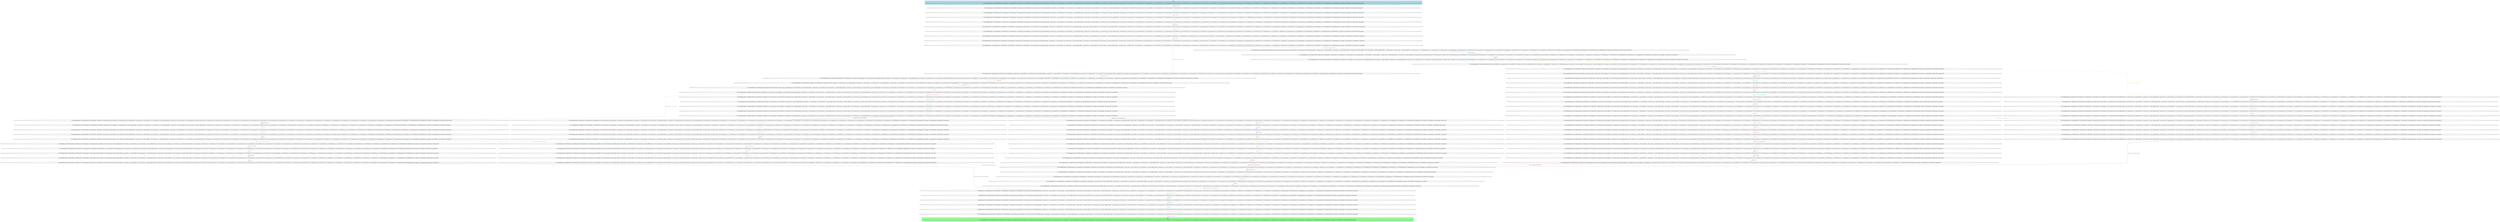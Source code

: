 digraph G {
0 [label="{ (not (assemble_motor)), (not (build_inverter)), (not (build_rotor)), (not (build_stator)), (current_state_0 s0_rotor_builder_0), (not (current_state_0 s0_rotor_builder_broken)), (current_state_1 s1_stator_builder_0), (not (current_state_1 s1_stator_builder_broken)), (current_state_2 s2_inverter_builder_0), (not (current_state_2 s2_inverter_builder_broken)), (not (dummy_goal)), (not (electric_test)), (not (newautstate q10)), (not (newautstate q11)), (not (newautstate q12)), (not (newautstate q2)), (not (newautstate q3)), (not (newautstate q4)), (not (newautstate q5)), (not (newautstate q6)), (not (newautstate q7)), (not (newautstate q8)), (not (newautstate q9)), (oldautstate q1), (not (oldautstate q10)), (not (oldautstate q11)), (not (oldautstate q12)), (not (oldautstate q2)), (not (oldautstate q3)), (not (oldautstate q4)), (not (oldautstate q5)), (not (oldautstate q6)), (not (oldautstate q7)), (not (oldautstate q8)), (not (oldautstate q9)), (not (repair)), (startsymb), (not (static_test)), (trans_mode) }"];
1 [label="{ (not (assemble_motor)), (not (build_inverter)), (not (build_rotor)), (not (build_stator)), (current_state_0 s0_rotor_builder_0), (not (current_state_0 s0_rotor_builder_broken)), (current_state_1 s1_stator_builder_0), (not (current_state_1 s1_stator_builder_broken)), (current_state_2 s2_inverter_builder_0), (not (current_state_2 s2_inverter_builder_broken)), (not (dummy_goal)), (not (electric_test)), (not (newautstate q10)), (not (newautstate q11)), (not (newautstate q12)), (not (newautstate q2)), (newautstate q3), (not (newautstate q4)), (not (newautstate q5)), (not (newautstate q6)), (not (newautstate q7)), (not (newautstate q8)), (not (newautstate q9)), (oldautstate q1), (not (oldautstate q10)), (not (oldautstate q11)), (not (oldautstate q12)), (not (oldautstate q2)), (not (oldautstate q3)), (not (oldautstate q4)), (not (oldautstate q5)), (not (oldautstate q6)), (not (oldautstate q7)), (not (oldautstate q8)), (not (oldautstate q9)), (not (repair)), (startsymb), (not (static_test)), (trans_mode) }"];
2 [label="{ (not (assemble_motor)), (not (build_inverter)), (not (build_rotor)), (not (build_stator)), (current_state_0 s0_rotor_builder_0), (not (current_state_0 s0_rotor_builder_broken)), (current_state_1 s1_stator_builder_0), (not (current_state_1 s1_stator_builder_broken)), (current_state_2 s2_inverter_builder_0), (not (current_state_2 s2_inverter_builder_broken)), (not (dummy_goal)), (not (electric_test)), (not (newautstate q10)), (not (newautstate q11)), (not (newautstate q12)), (not (newautstate q2)), (newautstate q3), (not (newautstate q4)), (not (newautstate q5)), (not (newautstate q6)), (not (newautstate q7)), (not (newautstate q8)), (not (newautstate q9)), (not (oldautstate q1)), (not (oldautstate q10)), (not (oldautstate q11)), (not (oldautstate q12)), (not (oldautstate q2)), (not (oldautstate q3)), (not (oldautstate q4)), (not (oldautstate q5)), (not (oldautstate q6)), (not (oldautstate q7)), (not (oldautstate q8)), (not (oldautstate q9)), (not (repair)), (startsymb), (not (static_test)), (sync_mode) }"];
3 [label="{ (not (assemble_motor)), (not (build_inverter)), (not (build_rotor)), (not (build_stator)), (current_state_0 s0_rotor_builder_0), (not (current_state_0 s0_rotor_builder_broken)), (current_state_1 s1_stator_builder_0), (not (current_state_1 s1_stator_builder_broken)), (current_state_2 s2_inverter_builder_0), (not (current_state_2 s2_inverter_builder_broken)), (not (dummy_goal)), (not (electric_test)), (not (newautstate q10)), (not (newautstate q11)), (not (newautstate q12)), (not (newautstate q2)), (not (newautstate q3)), (not (newautstate q4)), (not (newautstate q5)), (not (newautstate q6)), (not (newautstate q7)), (not (newautstate q8)), (not (newautstate q9)), (not (oldautstate q1)), (not (oldautstate q10)), (not (oldautstate q11)), (not (oldautstate q12)), (not (oldautstate q2)), (oldautstate q3), (not (oldautstate q4)), (not (oldautstate q5)), (not (oldautstate q6)), (not (oldautstate q7)), (not (oldautstate q8)), (not (oldautstate q9)), (not (repair)), (startsymb), (not (static_test)), (sync_mode) }"];
4 [label="{ (not (assemble_motor)), (not (build_inverter)), (not (build_rotor)), (not (build_stator)), (current_state_0 s0_rotor_builder_0), (not (current_state_0 s0_rotor_builder_broken)), (current_state_1 s1_stator_builder_0), (not (current_state_1 s1_stator_builder_broken)), (current_state_2 s2_inverter_builder_0), (not (current_state_2 s2_inverter_builder_broken)), (not (dummy_goal)), (not (electric_test)), (not (newautstate q10)), (not (newautstate q11)), (not (newautstate q12)), (not (newautstate q2)), (not (newautstate q3)), (not (newautstate q4)), (not (newautstate q5)), (not (newautstate q6)), (not (newautstate q7)), (not (newautstate q8)), (not (newautstate q9)), (not (oldautstate q1)), (not (oldautstate q10)), (not (oldautstate q11)), (not (oldautstate q12)), (not (oldautstate q2)), (oldautstate q3), (not (oldautstate q4)), (not (oldautstate q5)), (not (oldautstate q6)), (not (oldautstate q7)), (not (oldautstate q8)), (not (oldautstate q9)), (not (repair)), (startsymb), (not (static_test)), (world_mode) }"];
5 [label="{ (not (assemble_motor)), (not (build_inverter)), (not (build_rotor)), (not (build_stator)), (current_state_0 s0_rotor_builder_0), (not (current_state_0 s0_rotor_builder_broken)), (current_state_1 s1_stator_builder_0), (not (current_state_1 s1_stator_builder_broken)), (current_state_2 s2_inverter_builder_0), (not (current_state_2 s2_inverter_builder_broken)), (not (dummy_goal)), (not (electric_test)), (not (newautstate q10)), (not (newautstate q11)), (not (newautstate q12)), (not (newautstate q2)), (not (newautstate q3)), (not (newautstate q4)), (not (newautstate q5)), (not (newautstate q6)), (not (newautstate q7)), (not (newautstate q8)), (not (newautstate q9)), (not (oldautstate q1)), (not (oldautstate q10)), (not (oldautstate q11)), (not (oldautstate q12)), (not (oldautstate q2)), (oldautstate q3), (not (oldautstate q4)), (not (oldautstate q5)), (not (oldautstate q6)), (not (oldautstate q7)), (not (oldautstate q8)), (not (oldautstate q9)), (not (repair)), (not (startsymb)), (not (static_test)), (trans_mode) }"];
6 [label="{ (not (assemble_motor)), (not (build_inverter)), (not (build_rotor)), (not (build_stator)), (current_state_0 s0_rotor_builder_0), (not (current_state_0 s0_rotor_builder_broken)), (current_state_1 s1_stator_builder_0), (not (current_state_1 s1_stator_builder_broken)), (current_state_2 s2_inverter_builder_0), (not (current_state_2 s2_inverter_builder_broken)), (not (dummy_goal)), (not (electric_test)), (not (newautstate q10)), (not (newautstate q11)), (not (newautstate q12)), (not (newautstate q2)), (newautstate q3), (not (newautstate q4)), (not (newautstate q5)), (not (newautstate q6)), (not (newautstate q7)), (not (newautstate q8)), (not (newautstate q9)), (not (oldautstate q1)), (not (oldautstate q10)), (not (oldautstate q11)), (not (oldautstate q12)), (not (oldautstate q2)), (oldautstate q3), (not (oldautstate q4)), (not (oldautstate q5)), (not (oldautstate q6)), (not (oldautstate q7)), (not (oldautstate q8)), (not (oldautstate q9)), (not (repair)), (not (startsymb)), (not (static_test)), (trans_mode) }"];
7 [label="{ (not (assemble_motor)), (not (build_inverter)), (not (build_rotor)), (not (build_stator)), (current_state_0 s0_rotor_builder_0), (not (current_state_0 s0_rotor_builder_broken)), (current_state_1 s1_stator_builder_0), (not (current_state_1 s1_stator_builder_broken)), (current_state_2 s2_inverter_builder_0), (not (current_state_2 s2_inverter_builder_broken)), (not (dummy_goal)), (not (electric_test)), (not (newautstate q10)), (not (newautstate q11)), (not (newautstate q12)), (not (newautstate q2)), (newautstate q3), (not (newautstate q4)), (not (newautstate q5)), (not (newautstate q6)), (not (newautstate q7)), (not (newautstate q8)), (not (newautstate q9)), (not (oldautstate q1)), (not (oldautstate q10)), (not (oldautstate q11)), (not (oldautstate q12)), (not (oldautstate q2)), (not (oldautstate q3)), (not (oldautstate q4)), (not (oldautstate q5)), (not (oldautstate q6)), (not (oldautstate q7)), (not (oldautstate q8)), (not (oldautstate q9)), (not (repair)), (not (startsymb)), (not (static_test)), (sync_mode) }"];
8 [label="{ (not (assemble_motor)), (not (build_inverter)), (not (build_rotor)), (not (build_stator)), (current_state_0 s0_rotor_builder_0), (not (current_state_0 s0_rotor_builder_broken)), (current_state_1 s1_stator_builder_0), (not (current_state_1 s1_stator_builder_broken)), (current_state_2 s2_inverter_builder_0), (not (current_state_2 s2_inverter_builder_broken)), (not (dummy_goal)), (not (electric_test)), (not (newautstate q10)), (not (newautstate q11)), (not (newautstate q12)), (not (newautstate q2)), (not (newautstate q3)), (not (newautstate q4)), (not (newautstate q5)), (not (newautstate q6)), (not (newautstate q7)), (not (newautstate q8)), (not (newautstate q9)), (not (oldautstate q1)), (not (oldautstate q10)), (not (oldautstate q11)), (not (oldautstate q12)), (not (oldautstate q2)), (oldautstate q3), (not (oldautstate q4)), (not (oldautstate q5)), (not (oldautstate q6)), (not (oldautstate q7)), (not (oldautstate q8)), (not (oldautstate q9)), (not (repair)), (not (startsymb)), (not (static_test)), (sync_mode) }"];
9 [label="{ (not (assemble_motor)), (not (build_inverter)), (not (build_rotor)), (not (build_stator)), (current_state_0 s0_rotor_builder_0), (not (current_state_0 s0_rotor_builder_broken)), (current_state_1 s1_stator_builder_0), (not (current_state_1 s1_stator_builder_broken)), (current_state_2 s2_inverter_builder_0), (not (current_state_2 s2_inverter_builder_broken)), (not (dummy_goal)), (not (electric_test)), (not (newautstate q10)), (not (newautstate q11)), (not (newautstate q12)), (not (newautstate q2)), (not (newautstate q3)), (not (newautstate q4)), (not (newautstate q5)), (not (newautstate q6)), (not (newautstate q7)), (not (newautstate q8)), (not (newautstate q9)), (not (oldautstate q1)), (not (oldautstate q10)), (not (oldautstate q11)), (not (oldautstate q12)), (not (oldautstate q2)), (oldautstate q3), (not (oldautstate q4)), (not (oldautstate q5)), (not (oldautstate q6)), (not (oldautstate q7)), (not (oldautstate q8)), (not (oldautstate q9)), (not (repair)), (not (startsymb)), (not (static_test)), (world_mode) }"];
10 [label="{ (not (assemble_motor)), (not (build_inverter)), (build_rotor), (not (build_stator)), (current_state_0 s0_rotor_builder_0), (not (current_state_0 s0_rotor_builder_broken)), (not (current_state_1 s1_stator_builder_0)), (current_state_1 s1_stator_builder_broken), (current_state_2 s2_inverter_builder_0), (not (current_state_2 s2_inverter_builder_broken)), (not (dummy_goal)), (not (electric_test)), (not (newautstate q10)), (not (newautstate q11)), (not (newautstate q12)), (not (newautstate q2)), (not (newautstate q3)), (not (newautstate q4)), (not (newautstate q5)), (not (newautstate q6)), (not (newautstate q7)), (not (newautstate q8)), (not (newautstate q9)), (not (oldautstate q1)), (not (oldautstate q10)), (not (oldautstate q11)), (not (oldautstate q12)), (not (oldautstate q2)), (oldautstate q3), (not (oldautstate q4)), (not (oldautstate q5)), (not (oldautstate q6)), (not (oldautstate q7)), (not (oldautstate q8)), (not (oldautstate q9)), (not (repair)), (not (startsymb)), (not (static_test)), (trans_mode) }"];
11 [label="{ (not (assemble_motor)), (not (build_inverter)), (build_rotor), (not (build_stator)), (current_state_0 s0_rotor_builder_0), (not (current_state_0 s0_rotor_builder_broken)), (current_state_1 s1_stator_builder_0), (not (current_state_1 s1_stator_builder_broken)), (current_state_2 s2_inverter_builder_0), (not (current_state_2 s2_inverter_builder_broken)), (not (dummy_goal)), (not (electric_test)), (not (newautstate q10)), (not (newautstate q11)), (not (newautstate q12)), (not (newautstate q2)), (not (newautstate q3)), (not (newautstate q4)), (not (newautstate q5)), (not (newautstate q6)), (not (newautstate q7)), (not (newautstate q8)), (not (newautstate q9)), (not (oldautstate q1)), (not (oldautstate q10)), (not (oldautstate q11)), (not (oldautstate q12)), (not (oldautstate q2)), (oldautstate q3), (not (oldautstate q4)), (not (oldautstate q5)), (not (oldautstate q6)), (not (oldautstate q7)), (not (oldautstate q8)), (not (oldautstate q9)), (not (repair)), (not (startsymb)), (not (static_test)), (trans_mode) }"];
12 [label="{ (not (assemble_motor)), (not (build_inverter)), (build_rotor), (not (build_stator)), (current_state_0 s0_rotor_builder_0), (not (current_state_0 s0_rotor_builder_broken)), (not (current_state_1 s1_stator_builder_0)), (current_state_1 s1_stator_builder_broken), (current_state_2 s2_inverter_builder_0), (not (current_state_2 s2_inverter_builder_broken)), (not (dummy_goal)), (not (electric_test)), (not (newautstate q10)), (not (newautstate q11)), (not (newautstate q12)), (not (newautstate q2)), (not (newautstate q3)), (not (newautstate q4)), (not (newautstate q5)), (not (newautstate q6)), (newautstate q7), (not (newautstate q8)), (not (newautstate q9)), (not (oldautstate q1)), (not (oldautstate q10)), (not (oldautstate q11)), (not (oldautstate q12)), (not (oldautstate q2)), (oldautstate q3), (not (oldautstate q4)), (not (oldautstate q5)), (not (oldautstate q6)), (not (oldautstate q7)), (not (oldautstate q8)), (not (oldautstate q9)), (not (repair)), (not (startsymb)), (not (static_test)), (trans_mode) }"];
13 [label="{ (not (assemble_motor)), (not (build_inverter)), (build_rotor), (not (build_stator)), (current_state_0 s0_rotor_builder_0), (not (current_state_0 s0_rotor_builder_broken)), (current_state_1 s1_stator_builder_0), (not (current_state_1 s1_stator_builder_broken)), (current_state_2 s2_inverter_builder_0), (not (current_state_2 s2_inverter_builder_broken)), (not (dummy_goal)), (not (electric_test)), (not (newautstate q10)), (not (newautstate q11)), (not (newautstate q12)), (not (newautstate q2)), (not (newautstate q3)), (not (newautstate q4)), (not (newautstate q5)), (not (newautstate q6)), (newautstate q7), (not (newautstate q8)), (not (newautstate q9)), (not (oldautstate q1)), (not (oldautstate q10)), (not (oldautstate q11)), (not (oldautstate q12)), (not (oldautstate q2)), (oldautstate q3), (not (oldautstate q4)), (not (oldautstate q5)), (not (oldautstate q6)), (not (oldautstate q7)), (not (oldautstate q8)), (not (oldautstate q9)), (not (repair)), (not (startsymb)), (not (static_test)), (trans_mode) }"];
14 [label="{ (not (assemble_motor)), (not (build_inverter)), (build_rotor), (not (build_stator)), (current_state_0 s0_rotor_builder_0), (not (current_state_0 s0_rotor_builder_broken)), (not (current_state_1 s1_stator_builder_0)), (current_state_1 s1_stator_builder_broken), (current_state_2 s2_inverter_builder_0), (not (current_state_2 s2_inverter_builder_broken)), (not (dummy_goal)), (not (electric_test)), (not (newautstate q10)), (not (newautstate q11)), (not (newautstate q12)), (not (newautstate q2)), (not (newautstate q3)), (not (newautstate q4)), (not (newautstate q5)), (not (newautstate q6)), (newautstate q7), (not (newautstate q8)), (not (newautstate q9)), (not (oldautstate q1)), (not (oldautstate q10)), (not (oldautstate q11)), (not (oldautstate q12)), (not (oldautstate q2)), (not (oldautstate q3)), (not (oldautstate q4)), (not (oldautstate q5)), (not (oldautstate q6)), (not (oldautstate q7)), (not (oldautstate q8)), (not (oldautstate q9)), (not (repair)), (not (startsymb)), (not (static_test)), (sync_mode) }"];
15 [label="{ (not (assemble_motor)), (not (build_inverter)), (build_rotor), (not (build_stator)), (current_state_0 s0_rotor_builder_0), (not (current_state_0 s0_rotor_builder_broken)), (current_state_1 s1_stator_builder_0), (not (current_state_1 s1_stator_builder_broken)), (current_state_2 s2_inverter_builder_0), (not (current_state_2 s2_inverter_builder_broken)), (not (dummy_goal)), (not (electric_test)), (not (newautstate q10)), (not (newautstate q11)), (not (newautstate q12)), (not (newautstate q2)), (not (newautstate q3)), (not (newautstate q4)), (not (newautstate q5)), (not (newautstate q6)), (newautstate q7), (not (newautstate q8)), (not (newautstate q9)), (not (oldautstate q1)), (not (oldautstate q10)), (not (oldautstate q11)), (not (oldautstate q12)), (not (oldautstate q2)), (not (oldautstate q3)), (not (oldautstate q4)), (not (oldautstate q5)), (not (oldautstate q6)), (not (oldautstate q7)), (not (oldautstate q8)), (not (oldautstate q9)), (not (repair)), (not (startsymb)), (not (static_test)), (sync_mode) }"];
16 [label="{ (not (assemble_motor)), (not (build_inverter)), (build_rotor), (not (build_stator)), (current_state_0 s0_rotor_builder_0), (not (current_state_0 s0_rotor_builder_broken)), (not (current_state_1 s1_stator_builder_0)), (current_state_1 s1_stator_builder_broken), (current_state_2 s2_inverter_builder_0), (not (current_state_2 s2_inverter_builder_broken)), (not (dummy_goal)), (not (electric_test)), (not (newautstate q10)), (not (newautstate q11)), (not (newautstate q12)), (not (newautstate q2)), (not (newautstate q3)), (not (newautstate q4)), (not (newautstate q5)), (not (newautstate q6)), (not (newautstate q7)), (not (newautstate q8)), (not (newautstate q9)), (not (oldautstate q1)), (not (oldautstate q10)), (not (oldautstate q11)), (not (oldautstate q12)), (not (oldautstate q2)), (not (oldautstate q3)), (not (oldautstate q4)), (not (oldautstate q5)), (not (oldautstate q6)), (oldautstate q7), (not (oldautstate q8)), (not (oldautstate q9)), (not (repair)), (not (startsymb)), (not (static_test)), (sync_mode) }"];
17 [label="{ (not (assemble_motor)), (not (build_inverter)), (build_rotor), (not (build_stator)), (current_state_0 s0_rotor_builder_0), (not (current_state_0 s0_rotor_builder_broken)), (current_state_1 s1_stator_builder_0), (not (current_state_1 s1_stator_builder_broken)), (current_state_2 s2_inverter_builder_0), (not (current_state_2 s2_inverter_builder_broken)), (not (dummy_goal)), (not (electric_test)), (not (newautstate q10)), (not (newautstate q11)), (not (newautstate q12)), (not (newautstate q2)), (not (newautstate q3)), (not (newautstate q4)), (not (newautstate q5)), (not (newautstate q6)), (not (newautstate q7)), (not (newautstate q8)), (not (newautstate q9)), (not (oldautstate q1)), (not (oldautstate q10)), (not (oldautstate q11)), (not (oldautstate q12)), (not (oldautstate q2)), (not (oldautstate q3)), (not (oldautstate q4)), (not (oldautstate q5)), (not (oldautstate q6)), (oldautstate q7), (not (oldautstate q8)), (not (oldautstate q9)), (not (repair)), (not (startsymb)), (not (static_test)), (sync_mode) }"];
18 [label="{ (not (assemble_motor)), (not (build_inverter)), (build_rotor), (not (build_stator)), (current_state_0 s0_rotor_builder_0), (not (current_state_0 s0_rotor_builder_broken)), (not (current_state_1 s1_stator_builder_0)), (current_state_1 s1_stator_builder_broken), (current_state_2 s2_inverter_builder_0), (not (current_state_2 s2_inverter_builder_broken)), (not (dummy_goal)), (not (electric_test)), (not (newautstate q10)), (not (newautstate q11)), (not (newautstate q12)), (not (newautstate q2)), (not (newautstate q3)), (not (newautstate q4)), (not (newautstate q5)), (not (newautstate q6)), (not (newautstate q7)), (not (newautstate q8)), (not (newautstate q9)), (not (oldautstate q1)), (not (oldautstate q10)), (not (oldautstate q11)), (not (oldautstate q12)), (not (oldautstate q2)), (not (oldautstate q3)), (not (oldautstate q4)), (not (oldautstate q5)), (not (oldautstate q6)), (oldautstate q7), (not (oldautstate q8)), (not (oldautstate q9)), (not (repair)), (not (startsymb)), (not (static_test)), (world_mode) }"];
19 [label="{ (not (assemble_motor)), (not (build_inverter)), (build_rotor), (not (build_stator)), (current_state_0 s0_rotor_builder_0), (not (current_state_0 s0_rotor_builder_broken)), (current_state_1 s1_stator_builder_0), (not (current_state_1 s1_stator_builder_broken)), (current_state_2 s2_inverter_builder_0), (not (current_state_2 s2_inverter_builder_broken)), (not (dummy_goal)), (not (electric_test)), (not (newautstate q10)), (not (newautstate q11)), (not (newautstate q12)), (not (newautstate q2)), (not (newautstate q3)), (not (newautstate q4)), (not (newautstate q5)), (not (newautstate q6)), (not (newautstate q7)), (not (newautstate q8)), (not (newautstate q9)), (not (oldautstate q1)), (not (oldautstate q10)), (not (oldautstate q11)), (not (oldautstate q12)), (not (oldautstate q2)), (not (oldautstate q3)), (not (oldautstate q4)), (not (oldautstate q5)), (not (oldautstate q6)), (oldautstate q7), (not (oldautstate q8)), (not (oldautstate q9)), (not (repair)), (not (startsymb)), (not (static_test)), (world_mode) }"];
20 [label="{ (not (assemble_motor)), (build_inverter), (not (build_rotor)), (not (build_stator)), (current_state_0 s0_rotor_builder_0), (not (current_state_0 s0_rotor_builder_broken)), (not (current_state_1 s1_stator_builder_0)), (current_state_1 s1_stator_builder_broken), (current_state_2 s2_inverter_builder_0), (not (current_state_2 s2_inverter_builder_broken)), (not (dummy_goal)), (not (electric_test)), (not (newautstate q10)), (not (newautstate q11)), (not (newautstate q12)), (not (newautstate q2)), (not (newautstate q3)), (not (newautstate q4)), (not (newautstate q5)), (not (newautstate q6)), (not (newautstate q7)), (not (newautstate q8)), (not (newautstate q9)), (not (oldautstate q1)), (not (oldautstate q10)), (not (oldautstate q11)), (not (oldautstate q12)), (not (oldautstate q2)), (not (oldautstate q3)), (not (oldautstate q4)), (not (oldautstate q5)), (not (oldautstate q6)), (oldautstate q7), (not (oldautstate q8)), (not (oldautstate q9)), (not (repair)), (not (startsymb)), (not (static_test)), (trans_mode) }"];
21 [label="{ (not (assemble_motor)), (build_inverter), (not (build_rotor)), (not (build_stator)), (current_state_0 s0_rotor_builder_0), (not (current_state_0 s0_rotor_builder_broken)), (not (current_state_1 s1_stator_builder_0)), (current_state_1 s1_stator_builder_broken), (not (current_state_2 s2_inverter_builder_0)), (current_state_2 s2_inverter_builder_broken), (not (dummy_goal)), (not (electric_test)), (not (newautstate q10)), (not (newautstate q11)), (not (newautstate q12)), (not (newautstate q2)), (not (newautstate q3)), (not (newautstate q4)), (not (newautstate q5)), (not (newautstate q6)), (not (newautstate q7)), (not (newautstate q8)), (not (newautstate q9)), (not (oldautstate q1)), (not (oldautstate q10)), (not (oldautstate q11)), (not (oldautstate q12)), (not (oldautstate q2)), (not (oldautstate q3)), (not (oldautstate q4)), (not (oldautstate q5)), (not (oldautstate q6)), (oldautstate q7), (not (oldautstate q8)), (not (oldautstate q9)), (not (repair)), (not (startsymb)), (not (static_test)), (trans_mode) }"];
22 [label="{ (not (assemble_motor)), (not (build_inverter)), (not (build_rotor)), (build_stator), (current_state_0 s0_rotor_builder_0), (not (current_state_0 s0_rotor_builder_broken)), (current_state_1 s1_stator_builder_0), (not (current_state_1 s1_stator_builder_broken)), (current_state_2 s2_inverter_builder_0), (not (current_state_2 s2_inverter_builder_broken)), (not (dummy_goal)), (not (electric_test)), (not (newautstate q10)), (not (newautstate q11)), (not (newautstate q12)), (not (newautstate q2)), (not (newautstate q3)), (not (newautstate q4)), (not (newautstate q5)), (not (newautstate q6)), (not (newautstate q7)), (not (newautstate q8)), (not (newautstate q9)), (not (oldautstate q1)), (not (oldautstate q10)), (not (oldautstate q11)), (not (oldautstate q12)), (not (oldautstate q2)), (not (oldautstate q3)), (not (oldautstate q4)), (not (oldautstate q5)), (not (oldautstate q6)), (oldautstate q7), (not (oldautstate q8)), (not (oldautstate q9)), (not (repair)), (not (startsymb)), (not (static_test)), (trans_mode) }"];
23 [label="{ (not (assemble_motor)), (not (build_inverter)), (not (build_rotor)), (build_stator), (not (current_state_0 s0_rotor_builder_0)), (current_state_0 s0_rotor_builder_broken), (current_state_1 s1_stator_builder_0), (not (current_state_1 s1_stator_builder_broken)), (current_state_2 s2_inverter_builder_0), (not (current_state_2 s2_inverter_builder_broken)), (not (dummy_goal)), (not (electric_test)), (not (newautstate q10)), (not (newautstate q11)), (not (newautstate q12)), (not (newautstate q2)), (not (newautstate q3)), (not (newautstate q4)), (not (newautstate q5)), (not (newautstate q6)), (not (newautstate q7)), (not (newautstate q8)), (not (newautstate q9)), (not (oldautstate q1)), (not (oldautstate q10)), (not (oldautstate q11)), (not (oldautstate q12)), (not (oldautstate q2)), (not (oldautstate q3)), (not (oldautstate q4)), (not (oldautstate q5)), (not (oldautstate q6)), (oldautstate q7), (not (oldautstate q8)), (not (oldautstate q9)), (not (repair)), (not (startsymb)), (not (static_test)), (trans_mode) }"];
24 [label="{ (not (assemble_motor)), (build_inverter), (not (build_rotor)), (not (build_stator)), (current_state_0 s0_rotor_builder_0), (not (current_state_0 s0_rotor_builder_broken)), (not (current_state_1 s1_stator_builder_0)), (current_state_1 s1_stator_builder_broken), (current_state_2 s2_inverter_builder_0), (not (current_state_2 s2_inverter_builder_broken)), (not (dummy_goal)), (not (electric_test)), (not (newautstate q10)), (not (newautstate q11)), (not (newautstate q12)), (not (newautstate q2)), (not (newautstate q3)), (not (newautstate q4)), (not (newautstate q5)), (not (newautstate q6)), (not (newautstate q7)), (newautstate q8), (not (newautstate q9)), (not (oldautstate q1)), (not (oldautstate q10)), (not (oldautstate q11)), (not (oldautstate q12)), (not (oldautstate q2)), (not (oldautstate q3)), (not (oldautstate q4)), (not (oldautstate q5)), (not (oldautstate q6)), (oldautstate q7), (not (oldautstate q8)), (not (oldautstate q9)), (not (repair)), (not (startsymb)), (not (static_test)), (trans_mode) }"];
25 [label="{ (not (assemble_motor)), (build_inverter), (not (build_rotor)), (not (build_stator)), (current_state_0 s0_rotor_builder_0), (not (current_state_0 s0_rotor_builder_broken)), (not (current_state_1 s1_stator_builder_0)), (current_state_1 s1_stator_builder_broken), (not (current_state_2 s2_inverter_builder_0)), (current_state_2 s2_inverter_builder_broken), (not (dummy_goal)), (not (electric_test)), (not (newautstate q10)), (not (newautstate q11)), (not (newautstate q12)), (not (newautstate q2)), (not (newautstate q3)), (not (newautstate q4)), (not (newautstate q5)), (not (newautstate q6)), (not (newautstate q7)), (newautstate q8), (not (newautstate q9)), (not (oldautstate q1)), (not (oldautstate q10)), (not (oldautstate q11)), (not (oldautstate q12)), (not (oldautstate q2)), (not (oldautstate q3)), (not (oldautstate q4)), (not (oldautstate q5)), (not (oldautstate q6)), (oldautstate q7), (not (oldautstate q8)), (not (oldautstate q9)), (not (repair)), (not (startsymb)), (not (static_test)), (trans_mode) }"];
26 [label="{ (not (assemble_motor)), (not (build_inverter)), (not (build_rotor)), (build_stator), (current_state_0 s0_rotor_builder_0), (not (current_state_0 s0_rotor_builder_broken)), (current_state_1 s1_stator_builder_0), (not (current_state_1 s1_stator_builder_broken)), (current_state_2 s2_inverter_builder_0), (not (current_state_2 s2_inverter_builder_broken)), (not (dummy_goal)), (not (electric_test)), (not (newautstate q10)), (not (newautstate q11)), (not (newautstate q12)), (not (newautstate q2)), (not (newautstate q3)), (not (newautstate q4)), (not (newautstate q5)), (not (newautstate q6)), (not (newautstate q7)), (not (newautstate q8)), (newautstate q9), (not (oldautstate q1)), (not (oldautstate q10)), (not (oldautstate q11)), (not (oldautstate q12)), (not (oldautstate q2)), (not (oldautstate q3)), (not (oldautstate q4)), (not (oldautstate q5)), (not (oldautstate q6)), (oldautstate q7), (not (oldautstate q8)), (not (oldautstate q9)), (not (repair)), (not (startsymb)), (not (static_test)), (trans_mode) }"];
27 [label="{ (not (assemble_motor)), (not (build_inverter)), (not (build_rotor)), (build_stator), (not (current_state_0 s0_rotor_builder_0)), (current_state_0 s0_rotor_builder_broken), (current_state_1 s1_stator_builder_0), (not (current_state_1 s1_stator_builder_broken)), (current_state_2 s2_inverter_builder_0), (not (current_state_2 s2_inverter_builder_broken)), (not (dummy_goal)), (not (electric_test)), (not (newautstate q10)), (not (newautstate q11)), (not (newautstate q12)), (not (newautstate q2)), (not (newautstate q3)), (not (newautstate q4)), (not (newautstate q5)), (not (newautstate q6)), (not (newautstate q7)), (not (newautstate q8)), (newautstate q9), (not (oldautstate q1)), (not (oldautstate q10)), (not (oldautstate q11)), (not (oldautstate q12)), (not (oldautstate q2)), (not (oldautstate q3)), (not (oldautstate q4)), (not (oldautstate q5)), (not (oldautstate q6)), (oldautstate q7), (not (oldautstate q8)), (not (oldautstate q9)), (not (repair)), (not (startsymb)), (not (static_test)), (trans_mode) }"];
28 [label="{ (not (assemble_motor)), (build_inverter), (not (build_rotor)), (not (build_stator)), (current_state_0 s0_rotor_builder_0), (not (current_state_0 s0_rotor_builder_broken)), (not (current_state_1 s1_stator_builder_0)), (current_state_1 s1_stator_builder_broken), (current_state_2 s2_inverter_builder_0), (not (current_state_2 s2_inverter_builder_broken)), (not (dummy_goal)), (not (electric_test)), (not (newautstate q10)), (not (newautstate q11)), (not (newautstate q12)), (not (newautstate q2)), (not (newautstate q3)), (not (newautstate q4)), (not (newautstate q5)), (not (newautstate q6)), (not (newautstate q7)), (newautstate q8), (not (newautstate q9)), (not (oldautstate q1)), (not (oldautstate q10)), (not (oldautstate q11)), (not (oldautstate q12)), (not (oldautstate q2)), (not (oldautstate q3)), (not (oldautstate q4)), (not (oldautstate q5)), (not (oldautstate q6)), (not (oldautstate q7)), (not (oldautstate q8)), (not (oldautstate q9)), (not (repair)), (not (startsymb)), (not (static_test)), (sync_mode) }"];
29 [label="{ (not (assemble_motor)), (build_inverter), (not (build_rotor)), (not (build_stator)), (current_state_0 s0_rotor_builder_0), (not (current_state_0 s0_rotor_builder_broken)), (not (current_state_1 s1_stator_builder_0)), (current_state_1 s1_stator_builder_broken), (not (current_state_2 s2_inverter_builder_0)), (current_state_2 s2_inverter_builder_broken), (not (dummy_goal)), (not (electric_test)), (not (newautstate q10)), (not (newautstate q11)), (not (newautstate q12)), (not (newautstate q2)), (not (newautstate q3)), (not (newautstate q4)), (not (newautstate q5)), (not (newautstate q6)), (not (newautstate q7)), (newautstate q8), (not (newautstate q9)), (not (oldautstate q1)), (not (oldautstate q10)), (not (oldautstate q11)), (not (oldautstate q12)), (not (oldautstate q2)), (not (oldautstate q3)), (not (oldautstate q4)), (not (oldautstate q5)), (not (oldautstate q6)), (not (oldautstate q7)), (not (oldautstate q8)), (not (oldautstate q9)), (not (repair)), (not (startsymb)), (not (static_test)), (sync_mode) }"];
30 [label="{ (not (assemble_motor)), (not (build_inverter)), (not (build_rotor)), (build_stator), (current_state_0 s0_rotor_builder_0), (not (current_state_0 s0_rotor_builder_broken)), (current_state_1 s1_stator_builder_0), (not (current_state_1 s1_stator_builder_broken)), (current_state_2 s2_inverter_builder_0), (not (current_state_2 s2_inverter_builder_broken)), (not (dummy_goal)), (not (electric_test)), (not (newautstate q10)), (not (newautstate q11)), (not (newautstate q12)), (not (newautstate q2)), (not (newautstate q3)), (not (newautstate q4)), (not (newautstate q5)), (not (newautstate q6)), (not (newautstate q7)), (not (newautstate q8)), (newautstate q9), (not (oldautstate q1)), (not (oldautstate q10)), (not (oldautstate q11)), (not (oldautstate q12)), (not (oldautstate q2)), (not (oldautstate q3)), (not (oldautstate q4)), (not (oldautstate q5)), (not (oldautstate q6)), (not (oldautstate q7)), (not (oldautstate q8)), (not (oldautstate q9)), (not (repair)), (not (startsymb)), (not (static_test)), (sync_mode) }"];
31 [label="{ (not (assemble_motor)), (not (build_inverter)), (not (build_rotor)), (build_stator), (not (current_state_0 s0_rotor_builder_0)), (current_state_0 s0_rotor_builder_broken), (current_state_1 s1_stator_builder_0), (not (current_state_1 s1_stator_builder_broken)), (current_state_2 s2_inverter_builder_0), (not (current_state_2 s2_inverter_builder_broken)), (not (dummy_goal)), (not (electric_test)), (not (newautstate q10)), (not (newautstate q11)), (not (newautstate q12)), (not (newautstate q2)), (not (newautstate q3)), (not (newautstate q4)), (not (newautstate q5)), (not (newautstate q6)), (not (newautstate q7)), (not (newautstate q8)), (newautstate q9), (not (oldautstate q1)), (not (oldautstate q10)), (not (oldautstate q11)), (not (oldautstate q12)), (not (oldautstate q2)), (not (oldautstate q3)), (not (oldautstate q4)), (not (oldautstate q5)), (not (oldautstate q6)), (not (oldautstate q7)), (not (oldautstate q8)), (not (oldautstate q9)), (not (repair)), (not (startsymb)), (not (static_test)), (sync_mode) }"];
32 [label="{ (not (assemble_motor)), (build_inverter), (not (build_rotor)), (not (build_stator)), (current_state_0 s0_rotor_builder_0), (not (current_state_0 s0_rotor_builder_broken)), (not (current_state_1 s1_stator_builder_0)), (current_state_1 s1_stator_builder_broken), (current_state_2 s2_inverter_builder_0), (not (current_state_2 s2_inverter_builder_broken)), (not (dummy_goal)), (not (electric_test)), (not (newautstate q10)), (not (newautstate q11)), (not (newautstate q12)), (not (newautstate q2)), (not (newautstate q3)), (not (newautstate q4)), (not (newautstate q5)), (not (newautstate q6)), (not (newautstate q7)), (not (newautstate q8)), (not (newautstate q9)), (not (oldautstate q1)), (not (oldautstate q10)), (not (oldautstate q11)), (not (oldautstate q12)), (not (oldautstate q2)), (not (oldautstate q3)), (not (oldautstate q4)), (not (oldautstate q5)), (not (oldautstate q6)), (not (oldautstate q7)), (oldautstate q8), (not (oldautstate q9)), (not (repair)), (not (startsymb)), (not (static_test)), (sync_mode) }"];
33 [label="{ (not (assemble_motor)), (build_inverter), (not (build_rotor)), (not (build_stator)), (current_state_0 s0_rotor_builder_0), (not (current_state_0 s0_rotor_builder_broken)), (not (current_state_1 s1_stator_builder_0)), (current_state_1 s1_stator_builder_broken), (not (current_state_2 s2_inverter_builder_0)), (current_state_2 s2_inverter_builder_broken), (not (dummy_goal)), (not (electric_test)), (not (newautstate q10)), (not (newautstate q11)), (not (newautstate q12)), (not (newautstate q2)), (not (newautstate q3)), (not (newautstate q4)), (not (newautstate q5)), (not (newautstate q6)), (not (newautstate q7)), (not (newautstate q8)), (not (newautstate q9)), (not (oldautstate q1)), (not (oldautstate q10)), (not (oldautstate q11)), (not (oldautstate q12)), (not (oldautstate q2)), (not (oldautstate q3)), (not (oldautstate q4)), (not (oldautstate q5)), (not (oldautstate q6)), (not (oldautstate q7)), (oldautstate q8), (not (oldautstate q9)), (not (repair)), (not (startsymb)), (not (static_test)), (sync_mode) }"];
34 [label="{ (not (assemble_motor)), (not (build_inverter)), (not (build_rotor)), (build_stator), (current_state_0 s0_rotor_builder_0), (not (current_state_0 s0_rotor_builder_broken)), (current_state_1 s1_stator_builder_0), (not (current_state_1 s1_stator_builder_broken)), (current_state_2 s2_inverter_builder_0), (not (current_state_2 s2_inverter_builder_broken)), (not (dummy_goal)), (not (electric_test)), (not (newautstate q10)), (not (newautstate q11)), (not (newautstate q12)), (not (newautstate q2)), (not (newautstate q3)), (not (newautstate q4)), (not (newautstate q5)), (not (newautstate q6)), (not (newautstate q7)), (not (newautstate q8)), (not (newautstate q9)), (not (oldautstate q1)), (not (oldautstate q10)), (not (oldautstate q11)), (not (oldautstate q12)), (not (oldautstate q2)), (not (oldautstate q3)), (not (oldautstate q4)), (not (oldautstate q5)), (not (oldautstate q6)), (not (oldautstate q7)), (not (oldautstate q8)), (oldautstate q9), (not (repair)), (not (startsymb)), (not (static_test)), (sync_mode) }"];
35 [label="{ (not (assemble_motor)), (not (build_inverter)), (not (build_rotor)), (build_stator), (not (current_state_0 s0_rotor_builder_0)), (current_state_0 s0_rotor_builder_broken), (current_state_1 s1_stator_builder_0), (not (current_state_1 s1_stator_builder_broken)), (current_state_2 s2_inverter_builder_0), (not (current_state_2 s2_inverter_builder_broken)), (not (dummy_goal)), (not (electric_test)), (not (newautstate q10)), (not (newautstate q11)), (not (newautstate q12)), (not (newautstate q2)), (not (newautstate q3)), (not (newautstate q4)), (not (newautstate q5)), (not (newautstate q6)), (not (newautstate q7)), (not (newautstate q8)), (not (newautstate q9)), (not (oldautstate q1)), (not (oldautstate q10)), (not (oldautstate q11)), (not (oldautstate q12)), (not (oldautstate q2)), (not (oldautstate q3)), (not (oldautstate q4)), (not (oldautstate q5)), (not (oldautstate q6)), (not (oldautstate q7)), (not (oldautstate q8)), (oldautstate q9), (not (repair)), (not (startsymb)), (not (static_test)), (sync_mode) }"];
36 [label="{ (not (assemble_motor)), (build_inverter), (not (build_rotor)), (not (build_stator)), (current_state_0 s0_rotor_builder_0), (not (current_state_0 s0_rotor_builder_broken)), (not (current_state_1 s1_stator_builder_0)), (current_state_1 s1_stator_builder_broken), (current_state_2 s2_inverter_builder_0), (not (current_state_2 s2_inverter_builder_broken)), (not (dummy_goal)), (not (electric_test)), (not (newautstate q10)), (not (newautstate q11)), (not (newautstate q12)), (not (newautstate q2)), (not (newautstate q3)), (not (newautstate q4)), (not (newautstate q5)), (not (newautstate q6)), (not (newautstate q7)), (not (newautstate q8)), (not (newautstate q9)), (not (oldautstate q1)), (not (oldautstate q10)), (not (oldautstate q11)), (not (oldautstate q12)), (not (oldautstate q2)), (not (oldautstate q3)), (not (oldautstate q4)), (not (oldautstate q5)), (not (oldautstate q6)), (not (oldautstate q7)), (oldautstate q8), (not (oldautstate q9)), (not (repair)), (not (startsymb)), (not (static_test)), (world_mode) }"];
37 [label="{ (not (assemble_motor)), (build_inverter), (not (build_rotor)), (not (build_stator)), (current_state_0 s0_rotor_builder_0), (not (current_state_0 s0_rotor_builder_broken)), (not (current_state_1 s1_stator_builder_0)), (current_state_1 s1_stator_builder_broken), (not (current_state_2 s2_inverter_builder_0)), (current_state_2 s2_inverter_builder_broken), (not (dummy_goal)), (not (electric_test)), (not (newautstate q10)), (not (newautstate q11)), (not (newautstate q12)), (not (newautstate q2)), (not (newautstate q3)), (not (newautstate q4)), (not (newautstate q5)), (not (newautstate q6)), (not (newautstate q7)), (not (newautstate q8)), (not (newautstate q9)), (not (oldautstate q1)), (not (oldautstate q10)), (not (oldautstate q11)), (not (oldautstate q12)), (not (oldautstate q2)), (not (oldautstate q3)), (not (oldautstate q4)), (not (oldautstate q5)), (not (oldautstate q6)), (not (oldautstate q7)), (oldautstate q8), (not (oldautstate q9)), (not (repair)), (not (startsymb)), (not (static_test)), (world_mode) }"];
38 [label="{ (not (assemble_motor)), (not (build_inverter)), (not (build_rotor)), (build_stator), (current_state_0 s0_rotor_builder_0), (not (current_state_0 s0_rotor_builder_broken)), (current_state_1 s1_stator_builder_0), (not (current_state_1 s1_stator_builder_broken)), (current_state_2 s2_inverter_builder_0), (not (current_state_2 s2_inverter_builder_broken)), (not (dummy_goal)), (not (electric_test)), (not (newautstate q10)), (not (newautstate q11)), (not (newautstate q12)), (not (newautstate q2)), (not (newautstate q3)), (not (newautstate q4)), (not (newautstate q5)), (not (newautstate q6)), (not (newautstate q7)), (not (newautstate q8)), (not (newautstate q9)), (not (oldautstate q1)), (not (oldautstate q10)), (not (oldautstate q11)), (not (oldautstate q12)), (not (oldautstate q2)), (not (oldautstate q3)), (not (oldautstate q4)), (not (oldautstate q5)), (not (oldautstate q6)), (not (oldautstate q7)), (not (oldautstate q8)), (oldautstate q9), (not (repair)), (not (startsymb)), (not (static_test)), (world_mode) }"];
39 [label="{ (not (assemble_motor)), (not (build_inverter)), (not (build_rotor)), (build_stator), (not (current_state_0 s0_rotor_builder_0)), (current_state_0 s0_rotor_builder_broken), (current_state_1 s1_stator_builder_0), (not (current_state_1 s1_stator_builder_broken)), (current_state_2 s2_inverter_builder_0), (not (current_state_2 s2_inverter_builder_broken)), (not (dummy_goal)), (not (electric_test)), (not (newautstate q10)), (not (newautstate q11)), (not (newautstate q12)), (not (newautstate q2)), (not (newautstate q3)), (not (newautstate q4)), (not (newautstate q5)), (not (newautstate q6)), (not (newautstate q7)), (not (newautstate q8)), (not (newautstate q9)), (not (oldautstate q1)), (not (oldautstate q10)), (not (oldautstate q11)), (not (oldautstate q12)), (not (oldautstate q2)), (not (oldautstate q3)), (not (oldautstate q4)), (not (oldautstate q5)), (not (oldautstate q6)), (not (oldautstate q7)), (not (oldautstate q8)), (oldautstate q9), (not (repair)), (not (startsymb)), (not (static_test)), (world_mode) }"];
40 [label="{ (not (assemble_motor)), (not (build_inverter)), (not (build_rotor)), (build_stator), (current_state_0 s0_rotor_builder_0), (not (current_state_0 s0_rotor_builder_broken)), (not (current_state_1 s1_stator_builder_0)), (current_state_1 s1_stator_builder_broken), (current_state_2 s2_inverter_builder_0), (not (current_state_2 s2_inverter_builder_broken)), (not (dummy_goal)), (not (electric_test)), (not (newautstate q10)), (not (newautstate q11)), (not (newautstate q12)), (not (newautstate q2)), (not (newautstate q3)), (not (newautstate q4)), (not (newautstate q5)), (not (newautstate q6)), (not (newautstate q7)), (not (newautstate q8)), (not (newautstate q9)), (not (oldautstate q1)), (not (oldautstate q10)), (not (oldautstate q11)), (not (oldautstate q12)), (not (oldautstate q2)), (not (oldautstate q3)), (not (oldautstate q4)), (not (oldautstate q5)), (not (oldautstate q6)), (not (oldautstate q7)), (oldautstate q8), (not (oldautstate q9)), (not (repair)), (not (startsymb)), (not (static_test)), (trans_mode) }"];
41 [label="{ (not (assemble_motor)), (not (build_inverter)), (not (build_rotor)), (build_stator), (not (current_state_0 s0_rotor_builder_0)), (current_state_0 s0_rotor_builder_broken), (not (current_state_1 s1_stator_builder_0)), (current_state_1 s1_stator_builder_broken), (current_state_2 s2_inverter_builder_0), (not (current_state_2 s2_inverter_builder_broken)), (not (dummy_goal)), (not (electric_test)), (not (newautstate q10)), (not (newautstate q11)), (not (newautstate q12)), (not (newautstate q2)), (not (newautstate q3)), (not (newautstate q4)), (not (newautstate q5)), (not (newautstate q6)), (not (newautstate q7)), (not (newautstate q8)), (not (newautstate q9)), (not (oldautstate q1)), (not (oldautstate q10)), (not (oldautstate q11)), (not (oldautstate q12)), (not (oldautstate q2)), (not (oldautstate q3)), (not (oldautstate q4)), (not (oldautstate q5)), (not (oldautstate q6)), (not (oldautstate q7)), (oldautstate q8), (not (oldautstate q9)), (not (repair)), (not (startsymb)), (not (static_test)), (trans_mode) }"];
42 [label="{ (not (assemble_motor)), (not (build_inverter)), (not (build_rotor)), (not (build_stator)), (current_state_0 s0_rotor_builder_0), (not (current_state_0 s0_rotor_builder_broken)), (not (current_state_1 s1_stator_builder_0)), (current_state_1 s1_stator_builder_broken), (current_state_2 s2_inverter_builder_0), (not (current_state_2 s2_inverter_builder_broken)), (not (dummy_goal)), (not (electric_test)), (not (newautstate q10)), (not (newautstate q11)), (not (newautstate q12)), (not (newautstate q2)), (not (newautstate q3)), (not (newautstate q4)), (not (newautstate q5)), (not (newautstate q6)), (not (newautstate q7)), (not (newautstate q8)), (not (newautstate q9)), (not (oldautstate q1)), (not (oldautstate q10)), (not (oldautstate q11)), (not (oldautstate q12)), (not (oldautstate q2)), (not (oldautstate q3)), (not (oldautstate q4)), (not (oldautstate q5)), (not (oldautstate q6)), (not (oldautstate q7)), (oldautstate q8), (not (oldautstate q9)), (repair), (not (startsymb)), (not (static_test)), (trans_mode) }"];
43 [label="{ (not (assemble_motor)), (build_inverter), (not (build_rotor)), (not (build_stator)), (current_state_0 s0_rotor_builder_0), (not (current_state_0 s0_rotor_builder_broken)), (current_state_1 s1_stator_builder_0), (not (current_state_1 s1_stator_builder_broken)), (current_state_2 s2_inverter_builder_0), (not (current_state_2 s2_inverter_builder_broken)), (not (dummy_goal)), (not (electric_test)), (not (newautstate q10)), (not (newautstate q11)), (not (newautstate q12)), (not (newautstate q2)), (not (newautstate q3)), (not (newautstate q4)), (not (newautstate q5)), (not (newautstate q6)), (not (newautstate q7)), (not (newautstate q8)), (not (newautstate q9)), (not (oldautstate q1)), (not (oldautstate q10)), (not (oldautstate q11)), (not (oldautstate q12)), (not (oldautstate q2)), (not (oldautstate q3)), (not (oldautstate q4)), (not (oldautstate q5)), (not (oldautstate q6)), (not (oldautstate q7)), (not (oldautstate q8)), (oldautstate q9), (not (repair)), (not (startsymb)), (not (static_test)), (trans_mode) }"];
44 [label="{ (not (assemble_motor)), (build_inverter), (not (build_rotor)), (not (build_stator)), (current_state_0 s0_rotor_builder_0), (not (current_state_0 s0_rotor_builder_broken)), (current_state_1 s1_stator_builder_0), (not (current_state_1 s1_stator_builder_broken)), (not (current_state_2 s2_inverter_builder_0)), (current_state_2 s2_inverter_builder_broken), (not (dummy_goal)), (not (electric_test)), (not (newautstate q10)), (not (newautstate q11)), (not (newautstate q12)), (not (newautstate q2)), (not (newautstate q3)), (not (newautstate q4)), (not (newautstate q5)), (not (newautstate q6)), (not (newautstate q7)), (not (newautstate q8)), (not (newautstate q9)), (not (oldautstate q1)), (not (oldautstate q10)), (not (oldautstate q11)), (not (oldautstate q12)), (not (oldautstate q2)), (not (oldautstate q3)), (not (oldautstate q4)), (not (oldautstate q5)), (not (oldautstate q6)), (not (oldautstate q7)), (not (oldautstate q8)), (oldautstate q9), (not (repair)), (not (startsymb)), (not (static_test)), (trans_mode) }"];
45 [label="{ (not (assemble_motor)), (build_inverter), (not (build_rotor)), (not (build_stator)), (not (current_state_0 s0_rotor_builder_0)), (current_state_0 s0_rotor_builder_broken), (current_state_1 s1_stator_builder_0), (not (current_state_1 s1_stator_builder_broken)), (current_state_2 s2_inverter_builder_0), (not (current_state_2 s2_inverter_builder_broken)), (not (dummy_goal)), (not (electric_test)), (not (newautstate q10)), (not (newautstate q11)), (not (newautstate q12)), (not (newautstate q2)), (not (newautstate q3)), (not (newautstate q4)), (not (newautstate q5)), (not (newautstate q6)), (not (newautstate q7)), (not (newautstate q8)), (not (newautstate q9)), (not (oldautstate q1)), (not (oldautstate q10)), (not (oldautstate q11)), (not (oldautstate q12)), (not (oldautstate q2)), (not (oldautstate q3)), (not (oldautstate q4)), (not (oldautstate q5)), (not (oldautstate q6)), (not (oldautstate q7)), (not (oldautstate q8)), (oldautstate q9), (not (repair)), (not (startsymb)), (not (static_test)), (trans_mode) }"];
46 [label="{ (not (assemble_motor)), (build_inverter), (not (build_rotor)), (not (build_stator)), (not (current_state_0 s0_rotor_builder_0)), (current_state_0 s0_rotor_builder_broken), (current_state_1 s1_stator_builder_0), (not (current_state_1 s1_stator_builder_broken)), (not (current_state_2 s2_inverter_builder_0)), (current_state_2 s2_inverter_builder_broken), (not (dummy_goal)), (not (electric_test)), (not (newautstate q10)), (not (newautstate q11)), (not (newautstate q12)), (not (newautstate q2)), (not (newautstate q3)), (not (newautstate q4)), (not (newautstate q5)), (not (newautstate q6)), (not (newautstate q7)), (not (newautstate q8)), (not (newautstate q9)), (not (oldautstate q1)), (not (oldautstate q10)), (not (oldautstate q11)), (not (oldautstate q12)), (not (oldautstate q2)), (not (oldautstate q3)), (not (oldautstate q4)), (not (oldautstate q5)), (not (oldautstate q6)), (not (oldautstate q7)), (not (oldautstate q8)), (oldautstate q9), (not (repair)), (not (startsymb)), (not (static_test)), (trans_mode) }"];
47 [label="{ (not (assemble_motor)), (not (build_inverter)), (not (build_rotor)), (build_stator), (current_state_0 s0_rotor_builder_0), (not (current_state_0 s0_rotor_builder_broken)), (not (current_state_1 s1_stator_builder_0)), (current_state_1 s1_stator_builder_broken), (current_state_2 s2_inverter_builder_0), (not (current_state_2 s2_inverter_builder_broken)), (not (dummy_goal)), (not (electric_test)), (newautstate q10), (not (newautstate q11)), (not (newautstate q12)), (not (newautstate q2)), (not (newautstate q3)), (not (newautstate q4)), (not (newautstate q5)), (not (newautstate q6)), (not (newautstate q7)), (not (newautstate q8)), (not (newautstate q9)), (not (oldautstate q1)), (not (oldautstate q10)), (not (oldautstate q11)), (not (oldautstate q12)), (not (oldautstate q2)), (not (oldautstate q3)), (not (oldautstate q4)), (not (oldautstate q5)), (not (oldautstate q6)), (not (oldautstate q7)), (oldautstate q8), (not (oldautstate q9)), (not (repair)), (not (startsymb)), (not (static_test)), (trans_mode) }"];
48 [label="{ (not (assemble_motor)), (not (build_inverter)), (not (build_rotor)), (build_stator), (not (current_state_0 s0_rotor_builder_0)), (current_state_0 s0_rotor_builder_broken), (not (current_state_1 s1_stator_builder_0)), (current_state_1 s1_stator_builder_broken), (current_state_2 s2_inverter_builder_0), (not (current_state_2 s2_inverter_builder_broken)), (not (dummy_goal)), (not (electric_test)), (newautstate q10), (not (newautstate q11)), (not (newautstate q12)), (not (newautstate q2)), (not (newautstate q3)), (not (newautstate q4)), (not (newautstate q5)), (not (newautstate q6)), (not (newautstate q7)), (not (newautstate q8)), (not (newautstate q9)), (not (oldautstate q1)), (not (oldautstate q10)), (not (oldautstate q11)), (not (oldautstate q12)), (not (oldautstate q2)), (not (oldautstate q3)), (not (oldautstate q4)), (not (oldautstate q5)), (not (oldautstate q6)), (not (oldautstate q7)), (oldautstate q8), (not (oldautstate q9)), (not (repair)), (not (startsymb)), (not (static_test)), (trans_mode) }"];
49 [label="{ (not (assemble_motor)), (not (build_inverter)), (not (build_rotor)), (not (build_stator)), (current_state_0 s0_rotor_builder_0), (not (current_state_0 s0_rotor_builder_broken)), (not (current_state_1 s1_stator_builder_0)), (current_state_1 s1_stator_builder_broken), (current_state_2 s2_inverter_builder_0), (not (current_state_2 s2_inverter_builder_broken)), (not (dummy_goal)), (not (electric_test)), (not (newautstate q10)), (not (newautstate q11)), (not (newautstate q12)), (not (newautstate q2)), (not (newautstate q3)), (not (newautstate q4)), (not (newautstate q5)), (not (newautstate q6)), (not (newautstate q7)), (newautstate q8), (not (newautstate q9)), (not (oldautstate q1)), (not (oldautstate q10)), (not (oldautstate q11)), (not (oldautstate q12)), (not (oldautstate q2)), (not (oldautstate q3)), (not (oldautstate q4)), (not (oldautstate q5)), (not (oldautstate q6)), (not (oldautstate q7)), (oldautstate q8), (not (oldautstate q9)), (repair), (not (startsymb)), (not (static_test)), (trans_mode) }"];
50 [label="{ (not (assemble_motor)), (build_inverter), (not (build_rotor)), (not (build_stator)), (current_state_0 s0_rotor_builder_0), (not (current_state_0 s0_rotor_builder_broken)), (current_state_1 s1_stator_builder_0), (not (current_state_1 s1_stator_builder_broken)), (current_state_2 s2_inverter_builder_0), (not (current_state_2 s2_inverter_builder_broken)), (not (dummy_goal)), (not (electric_test)), (newautstate q10), (not (newautstate q11)), (not (newautstate q12)), (not (newautstate q2)), (not (newautstate q3)), (not (newautstate q4)), (not (newautstate q5)), (not (newautstate q6)), (not (newautstate q7)), (not (newautstate q8)), (not (newautstate q9)), (not (oldautstate q1)), (not (oldautstate q10)), (not (oldautstate q11)), (not (oldautstate q12)), (not (oldautstate q2)), (not (oldautstate q3)), (not (oldautstate q4)), (not (oldautstate q5)), (not (oldautstate q6)), (not (oldautstate q7)), (not (oldautstate q8)), (oldautstate q9), (not (repair)), (not (startsymb)), (not (static_test)), (trans_mode) }"];
51 [label="{ (not (assemble_motor)), (build_inverter), (not (build_rotor)), (not (build_stator)), (current_state_0 s0_rotor_builder_0), (not (current_state_0 s0_rotor_builder_broken)), (current_state_1 s1_stator_builder_0), (not (current_state_1 s1_stator_builder_broken)), (not (current_state_2 s2_inverter_builder_0)), (current_state_2 s2_inverter_builder_broken), (not (dummy_goal)), (not (electric_test)), (newautstate q10), (not (newautstate q11)), (not (newautstate q12)), (not (newautstate q2)), (not (newautstate q3)), (not (newautstate q4)), (not (newautstate q5)), (not (newautstate q6)), (not (newautstate q7)), (not (newautstate q8)), (not (newautstate q9)), (not (oldautstate q1)), (not (oldautstate q10)), (not (oldautstate q11)), (not (oldautstate q12)), (not (oldautstate q2)), (not (oldautstate q3)), (not (oldautstate q4)), (not (oldautstate q5)), (not (oldautstate q6)), (not (oldautstate q7)), (not (oldautstate q8)), (oldautstate q9), (not (repair)), (not (startsymb)), (not (static_test)), (trans_mode) }"];
52 [label="{ (not (assemble_motor)), (build_inverter), (not (build_rotor)), (not (build_stator)), (not (current_state_0 s0_rotor_builder_0)), (current_state_0 s0_rotor_builder_broken), (current_state_1 s1_stator_builder_0), (not (current_state_1 s1_stator_builder_broken)), (current_state_2 s2_inverter_builder_0), (not (current_state_2 s2_inverter_builder_broken)), (not (dummy_goal)), (not (electric_test)), (newautstate q10), (not (newautstate q11)), (not (newautstate q12)), (not (newautstate q2)), (not (newautstate q3)), (not (newautstate q4)), (not (newautstate q5)), (not (newautstate q6)), (not (newautstate q7)), (not (newautstate q8)), (not (newautstate q9)), (not (oldautstate q1)), (not (oldautstate q10)), (not (oldautstate q11)), (not (oldautstate q12)), (not (oldautstate q2)), (not (oldautstate q3)), (not (oldautstate q4)), (not (oldautstate q5)), (not (oldautstate q6)), (not (oldautstate q7)), (not (oldautstate q8)), (oldautstate q9), (not (repair)), (not (startsymb)), (not (static_test)), (trans_mode) }"];
53 [label="{ (not (assemble_motor)), (build_inverter), (not (build_rotor)), (not (build_stator)), (not (current_state_0 s0_rotor_builder_0)), (current_state_0 s0_rotor_builder_broken), (current_state_1 s1_stator_builder_0), (not (current_state_1 s1_stator_builder_broken)), (not (current_state_2 s2_inverter_builder_0)), (current_state_2 s2_inverter_builder_broken), (not (dummy_goal)), (not (electric_test)), (newautstate q10), (not (newautstate q11)), (not (newautstate q12)), (not (newautstate q2)), (not (newautstate q3)), (not (newautstate q4)), (not (newautstate q5)), (not (newautstate q6)), (not (newautstate q7)), (not (newautstate q8)), (not (newautstate q9)), (not (oldautstate q1)), (not (oldautstate q10)), (not (oldautstate q11)), (not (oldautstate q12)), (not (oldautstate q2)), (not (oldautstate q3)), (not (oldautstate q4)), (not (oldautstate q5)), (not (oldautstate q6)), (not (oldautstate q7)), (not (oldautstate q8)), (oldautstate q9), (not (repair)), (not (startsymb)), (not (static_test)), (trans_mode) }"];
54 [label="{ (not (assemble_motor)), (not (build_inverter)), (not (build_rotor)), (build_stator), (current_state_0 s0_rotor_builder_0), (not (current_state_0 s0_rotor_builder_broken)), (not (current_state_1 s1_stator_builder_0)), (current_state_1 s1_stator_builder_broken), (current_state_2 s2_inverter_builder_0), (not (current_state_2 s2_inverter_builder_broken)), (not (dummy_goal)), (not (electric_test)), (newautstate q10), (not (newautstate q11)), (not (newautstate q12)), (not (newautstate q2)), (not (newautstate q3)), (not (newautstate q4)), (not (newautstate q5)), (not (newautstate q6)), (not (newautstate q7)), (not (newautstate q8)), (not (newautstate q9)), (not (oldautstate q1)), (not (oldautstate q10)), (not (oldautstate q11)), (not (oldautstate q12)), (not (oldautstate q2)), (not (oldautstate q3)), (not (oldautstate q4)), (not (oldautstate q5)), (not (oldautstate q6)), (not (oldautstate q7)), (not (oldautstate q8)), (not (oldautstate q9)), (not (repair)), (not (startsymb)), (not (static_test)), (sync_mode) }"];
55 [label="{ (not (assemble_motor)), (not (build_inverter)), (not (build_rotor)), (build_stator), (not (current_state_0 s0_rotor_builder_0)), (current_state_0 s0_rotor_builder_broken), (not (current_state_1 s1_stator_builder_0)), (current_state_1 s1_stator_builder_broken), (current_state_2 s2_inverter_builder_0), (not (current_state_2 s2_inverter_builder_broken)), (not (dummy_goal)), (not (electric_test)), (newautstate q10), (not (newautstate q11)), (not (newautstate q12)), (not (newautstate q2)), (not (newautstate q3)), (not (newautstate q4)), (not (newautstate q5)), (not (newautstate q6)), (not (newautstate q7)), (not (newautstate q8)), (not (newautstate q9)), (not (oldautstate q1)), (not (oldautstate q10)), (not (oldautstate q11)), (not (oldautstate q12)), (not (oldautstate q2)), (not (oldautstate q3)), (not (oldautstate q4)), (not (oldautstate q5)), (not (oldautstate q6)), (not (oldautstate q7)), (not (oldautstate q8)), (not (oldautstate q9)), (not (repair)), (not (startsymb)), (not (static_test)), (sync_mode) }"];
56 [label="{ (not (assemble_motor)), (not (build_inverter)), (not (build_rotor)), (not (build_stator)), (current_state_0 s0_rotor_builder_0), (not (current_state_0 s0_rotor_builder_broken)), (not (current_state_1 s1_stator_builder_0)), (current_state_1 s1_stator_builder_broken), (current_state_2 s2_inverter_builder_0), (not (current_state_2 s2_inverter_builder_broken)), (not (dummy_goal)), (not (electric_test)), (not (newautstate q10)), (not (newautstate q11)), (not (newautstate q12)), (not (newautstate q2)), (not (newautstate q3)), (not (newautstate q4)), (not (newautstate q5)), (not (newautstate q6)), (not (newautstate q7)), (newautstate q8), (not (newautstate q9)), (not (oldautstate q1)), (not (oldautstate q10)), (not (oldautstate q11)), (not (oldautstate q12)), (not (oldautstate q2)), (not (oldautstate q3)), (not (oldautstate q4)), (not (oldautstate q5)), (not (oldautstate q6)), (not (oldautstate q7)), (not (oldautstate q8)), (not (oldautstate q9)), (repair), (not (startsymb)), (not (static_test)), (sync_mode) }"];
57 [label="{ (not (assemble_motor)), (build_inverter), (not (build_rotor)), (not (build_stator)), (current_state_0 s0_rotor_builder_0), (not (current_state_0 s0_rotor_builder_broken)), (current_state_1 s1_stator_builder_0), (not (current_state_1 s1_stator_builder_broken)), (current_state_2 s2_inverter_builder_0), (not (current_state_2 s2_inverter_builder_broken)), (not (dummy_goal)), (not (electric_test)), (newautstate q10), (not (newautstate q11)), (not (newautstate q12)), (not (newautstate q2)), (not (newautstate q3)), (not (newautstate q4)), (not (newautstate q5)), (not (newautstate q6)), (not (newautstate q7)), (not (newautstate q8)), (not (newautstate q9)), (not (oldautstate q1)), (not (oldautstate q10)), (not (oldautstate q11)), (not (oldautstate q12)), (not (oldautstate q2)), (not (oldautstate q3)), (not (oldautstate q4)), (not (oldautstate q5)), (not (oldautstate q6)), (not (oldautstate q7)), (not (oldautstate q8)), (not (oldautstate q9)), (not (repair)), (not (startsymb)), (not (static_test)), (sync_mode) }"];
58 [label="{ (not (assemble_motor)), (build_inverter), (not (build_rotor)), (not (build_stator)), (current_state_0 s0_rotor_builder_0), (not (current_state_0 s0_rotor_builder_broken)), (current_state_1 s1_stator_builder_0), (not (current_state_1 s1_stator_builder_broken)), (not (current_state_2 s2_inverter_builder_0)), (current_state_2 s2_inverter_builder_broken), (not (dummy_goal)), (not (electric_test)), (newautstate q10), (not (newautstate q11)), (not (newautstate q12)), (not (newautstate q2)), (not (newautstate q3)), (not (newautstate q4)), (not (newautstate q5)), (not (newautstate q6)), (not (newautstate q7)), (not (newautstate q8)), (not (newautstate q9)), (not (oldautstate q1)), (not (oldautstate q10)), (not (oldautstate q11)), (not (oldautstate q12)), (not (oldautstate q2)), (not (oldautstate q3)), (not (oldautstate q4)), (not (oldautstate q5)), (not (oldautstate q6)), (not (oldautstate q7)), (not (oldautstate q8)), (not (oldautstate q9)), (not (repair)), (not (startsymb)), (not (static_test)), (sync_mode) }"];
59 [label="{ (not (assemble_motor)), (build_inverter), (not (build_rotor)), (not (build_stator)), (not (current_state_0 s0_rotor_builder_0)), (current_state_0 s0_rotor_builder_broken), (current_state_1 s1_stator_builder_0), (not (current_state_1 s1_stator_builder_broken)), (current_state_2 s2_inverter_builder_0), (not (current_state_2 s2_inverter_builder_broken)), (not (dummy_goal)), (not (electric_test)), (newautstate q10), (not (newautstate q11)), (not (newautstate q12)), (not (newautstate q2)), (not (newautstate q3)), (not (newautstate q4)), (not (newautstate q5)), (not (newautstate q6)), (not (newautstate q7)), (not (newautstate q8)), (not (newautstate q9)), (not (oldautstate q1)), (not (oldautstate q10)), (not (oldautstate q11)), (not (oldautstate q12)), (not (oldautstate q2)), (not (oldautstate q3)), (not (oldautstate q4)), (not (oldautstate q5)), (not (oldautstate q6)), (not (oldautstate q7)), (not (oldautstate q8)), (not (oldautstate q9)), (not (repair)), (not (startsymb)), (not (static_test)), (sync_mode) }"];
60 [label="{ (not (assemble_motor)), (build_inverter), (not (build_rotor)), (not (build_stator)), (not (current_state_0 s0_rotor_builder_0)), (current_state_0 s0_rotor_builder_broken), (current_state_1 s1_stator_builder_0), (not (current_state_1 s1_stator_builder_broken)), (not (current_state_2 s2_inverter_builder_0)), (current_state_2 s2_inverter_builder_broken), (not (dummy_goal)), (not (electric_test)), (newautstate q10), (not (newautstate q11)), (not (newautstate q12)), (not (newautstate q2)), (not (newautstate q3)), (not (newautstate q4)), (not (newautstate q5)), (not (newautstate q6)), (not (newautstate q7)), (not (newautstate q8)), (not (newautstate q9)), (not (oldautstate q1)), (not (oldautstate q10)), (not (oldautstate q11)), (not (oldautstate q12)), (not (oldautstate q2)), (not (oldautstate q3)), (not (oldautstate q4)), (not (oldautstate q5)), (not (oldautstate q6)), (not (oldautstate q7)), (not (oldautstate q8)), (not (oldautstate q9)), (not (repair)), (not (startsymb)), (not (static_test)), (sync_mode) }"];
61 [label="{ (not (assemble_motor)), (not (build_inverter)), (not (build_rotor)), (build_stator), (current_state_0 s0_rotor_builder_0), (not (current_state_0 s0_rotor_builder_broken)), (not (current_state_1 s1_stator_builder_0)), (current_state_1 s1_stator_builder_broken), (current_state_2 s2_inverter_builder_0), (not (current_state_2 s2_inverter_builder_broken)), (not (dummy_goal)), (not (electric_test)), (not (newautstate q10)), (not (newautstate q11)), (not (newautstate q12)), (not (newautstate q2)), (not (newautstate q3)), (not (newautstate q4)), (not (newautstate q5)), (not (newautstate q6)), (not (newautstate q7)), (not (newautstate q8)), (not (newautstate q9)), (not (oldautstate q1)), (oldautstate q10), (not (oldautstate q11)), (not (oldautstate q12)), (not (oldautstate q2)), (not (oldautstate q3)), (not (oldautstate q4)), (not (oldautstate q5)), (not (oldautstate q6)), (not (oldautstate q7)), (not (oldautstate q8)), (not (oldautstate q9)), (not (repair)), (not (startsymb)), (not (static_test)), (sync_mode) }"];
62 [label="{ (not (assemble_motor)), (not (build_inverter)), (not (build_rotor)), (build_stator), (not (current_state_0 s0_rotor_builder_0)), (current_state_0 s0_rotor_builder_broken), (not (current_state_1 s1_stator_builder_0)), (current_state_1 s1_stator_builder_broken), (current_state_2 s2_inverter_builder_0), (not (current_state_2 s2_inverter_builder_broken)), (not (dummy_goal)), (not (electric_test)), (not (newautstate q10)), (not (newautstate q11)), (not (newautstate q12)), (not (newautstate q2)), (not (newautstate q3)), (not (newautstate q4)), (not (newautstate q5)), (not (newautstate q6)), (not (newautstate q7)), (not (newautstate q8)), (not (newautstate q9)), (not (oldautstate q1)), (oldautstate q10), (not (oldautstate q11)), (not (oldautstate q12)), (not (oldautstate q2)), (not (oldautstate q3)), (not (oldautstate q4)), (not (oldautstate q5)), (not (oldautstate q6)), (not (oldautstate q7)), (not (oldautstate q8)), (not (oldautstate q9)), (not (repair)), (not (startsymb)), (not (static_test)), (sync_mode) }"];
63 [label="{ (not (assemble_motor)), (not (build_inverter)), (not (build_rotor)), (not (build_stator)), (current_state_0 s0_rotor_builder_0), (not (current_state_0 s0_rotor_builder_broken)), (not (current_state_1 s1_stator_builder_0)), (current_state_1 s1_stator_builder_broken), (current_state_2 s2_inverter_builder_0), (not (current_state_2 s2_inverter_builder_broken)), (not (dummy_goal)), (not (electric_test)), (not (newautstate q10)), (not (newautstate q11)), (not (newautstate q12)), (not (newautstate q2)), (not (newautstate q3)), (not (newautstate q4)), (not (newautstate q5)), (not (newautstate q6)), (not (newautstate q7)), (not (newautstate q8)), (not (newautstate q9)), (not (oldautstate q1)), (not (oldautstate q10)), (not (oldautstate q11)), (not (oldautstate q12)), (not (oldautstate q2)), (not (oldautstate q3)), (not (oldautstate q4)), (not (oldautstate q5)), (not (oldautstate q6)), (not (oldautstate q7)), (oldautstate q8), (not (oldautstate q9)), (repair), (not (startsymb)), (not (static_test)), (sync_mode) }"];
64 [label="{ (not (assemble_motor)), (build_inverter), (not (build_rotor)), (not (build_stator)), (current_state_0 s0_rotor_builder_0), (not (current_state_0 s0_rotor_builder_broken)), (current_state_1 s1_stator_builder_0), (not (current_state_1 s1_stator_builder_broken)), (current_state_2 s2_inverter_builder_0), (not (current_state_2 s2_inverter_builder_broken)), (not (dummy_goal)), (not (electric_test)), (not (newautstate q10)), (not (newautstate q11)), (not (newautstate q12)), (not (newautstate q2)), (not (newautstate q3)), (not (newautstate q4)), (not (newautstate q5)), (not (newautstate q6)), (not (newautstate q7)), (not (newautstate q8)), (not (newautstate q9)), (not (oldautstate q1)), (oldautstate q10), (not (oldautstate q11)), (not (oldautstate q12)), (not (oldautstate q2)), (not (oldautstate q3)), (not (oldautstate q4)), (not (oldautstate q5)), (not (oldautstate q6)), (not (oldautstate q7)), (not (oldautstate q8)), (not (oldautstate q9)), (not (repair)), (not (startsymb)), (not (static_test)), (sync_mode) }"];
65 [label="{ (not (assemble_motor)), (build_inverter), (not (build_rotor)), (not (build_stator)), (current_state_0 s0_rotor_builder_0), (not (current_state_0 s0_rotor_builder_broken)), (current_state_1 s1_stator_builder_0), (not (current_state_1 s1_stator_builder_broken)), (not (current_state_2 s2_inverter_builder_0)), (current_state_2 s2_inverter_builder_broken), (not (dummy_goal)), (not (electric_test)), (not (newautstate q10)), (not (newautstate q11)), (not (newautstate q12)), (not (newautstate q2)), (not (newautstate q3)), (not (newautstate q4)), (not (newautstate q5)), (not (newautstate q6)), (not (newautstate q7)), (not (newautstate q8)), (not (newautstate q9)), (not (oldautstate q1)), (oldautstate q10), (not (oldautstate q11)), (not (oldautstate q12)), (not (oldautstate q2)), (not (oldautstate q3)), (not (oldautstate q4)), (not (oldautstate q5)), (not (oldautstate q6)), (not (oldautstate q7)), (not (oldautstate q8)), (not (oldautstate q9)), (not (repair)), (not (startsymb)), (not (static_test)), (sync_mode) }"];
66 [label="{ (not (assemble_motor)), (build_inverter), (not (build_rotor)), (not (build_stator)), (not (current_state_0 s0_rotor_builder_0)), (current_state_0 s0_rotor_builder_broken), (current_state_1 s1_stator_builder_0), (not (current_state_1 s1_stator_builder_broken)), (current_state_2 s2_inverter_builder_0), (not (current_state_2 s2_inverter_builder_broken)), (not (dummy_goal)), (not (electric_test)), (not (newautstate q10)), (not (newautstate q11)), (not (newautstate q12)), (not (newautstate q2)), (not (newautstate q3)), (not (newautstate q4)), (not (newautstate q5)), (not (newautstate q6)), (not (newautstate q7)), (not (newautstate q8)), (not (newautstate q9)), (not (oldautstate q1)), (oldautstate q10), (not (oldautstate q11)), (not (oldautstate q12)), (not (oldautstate q2)), (not (oldautstate q3)), (not (oldautstate q4)), (not (oldautstate q5)), (not (oldautstate q6)), (not (oldautstate q7)), (not (oldautstate q8)), (not (oldautstate q9)), (not (repair)), (not (startsymb)), (not (static_test)), (sync_mode) }"];
67 [label="{ (not (assemble_motor)), (build_inverter), (not (build_rotor)), (not (build_stator)), (not (current_state_0 s0_rotor_builder_0)), (current_state_0 s0_rotor_builder_broken), (current_state_1 s1_stator_builder_0), (not (current_state_1 s1_stator_builder_broken)), (not (current_state_2 s2_inverter_builder_0)), (current_state_2 s2_inverter_builder_broken), (not (dummy_goal)), (not (electric_test)), (not (newautstate q10)), (not (newautstate q11)), (not (newautstate q12)), (not (newautstate q2)), (not (newautstate q3)), (not (newautstate q4)), (not (newautstate q5)), (not (newautstate q6)), (not (newautstate q7)), (not (newautstate q8)), (not (newautstate q9)), (not (oldautstate q1)), (oldautstate q10), (not (oldautstate q11)), (not (oldautstate q12)), (not (oldautstate q2)), (not (oldautstate q3)), (not (oldautstate q4)), (not (oldautstate q5)), (not (oldautstate q6)), (not (oldautstate q7)), (not (oldautstate q8)), (not (oldautstate q9)), (not (repair)), (not (startsymb)), (not (static_test)), (sync_mode) }"];
68 [label="{ (not (assemble_motor)), (not (build_inverter)), (not (build_rotor)), (build_stator), (current_state_0 s0_rotor_builder_0), (not (current_state_0 s0_rotor_builder_broken)), (not (current_state_1 s1_stator_builder_0)), (current_state_1 s1_stator_builder_broken), (current_state_2 s2_inverter_builder_0), (not (current_state_2 s2_inverter_builder_broken)), (not (dummy_goal)), (not (electric_test)), (not (newautstate q10)), (not (newautstate q11)), (not (newautstate q12)), (not (newautstate q2)), (not (newautstate q3)), (not (newautstate q4)), (not (newautstate q5)), (not (newautstate q6)), (not (newautstate q7)), (not (newautstate q8)), (not (newautstate q9)), (not (oldautstate q1)), (oldautstate q10), (not (oldautstate q11)), (not (oldautstate q12)), (not (oldautstate q2)), (not (oldautstate q3)), (not (oldautstate q4)), (not (oldautstate q5)), (not (oldautstate q6)), (not (oldautstate q7)), (not (oldautstate q8)), (not (oldautstate q9)), (not (repair)), (not (startsymb)), (not (static_test)), (world_mode) }"];
69 [label="{ (not (assemble_motor)), (not (build_inverter)), (not (build_rotor)), (build_stator), (not (current_state_0 s0_rotor_builder_0)), (current_state_0 s0_rotor_builder_broken), (not (current_state_1 s1_stator_builder_0)), (current_state_1 s1_stator_builder_broken), (current_state_2 s2_inverter_builder_0), (not (current_state_2 s2_inverter_builder_broken)), (not (dummy_goal)), (not (electric_test)), (not (newautstate q10)), (not (newautstate q11)), (not (newautstate q12)), (not (newautstate q2)), (not (newautstate q3)), (not (newautstate q4)), (not (newautstate q5)), (not (newautstate q6)), (not (newautstate q7)), (not (newautstate q8)), (not (newautstate q9)), (not (oldautstate q1)), (oldautstate q10), (not (oldautstate q11)), (not (oldautstate q12)), (not (oldautstate q2)), (not (oldautstate q3)), (not (oldautstate q4)), (not (oldautstate q5)), (not (oldautstate q6)), (not (oldautstate q7)), (not (oldautstate q8)), (not (oldautstate q9)), (not (repair)), (not (startsymb)), (not (static_test)), (world_mode) }"];
70 [label="{ (not (assemble_motor)), (not (build_inverter)), (not (build_rotor)), (not (build_stator)), (current_state_0 s0_rotor_builder_0), (not (current_state_0 s0_rotor_builder_broken)), (not (current_state_1 s1_stator_builder_0)), (current_state_1 s1_stator_builder_broken), (current_state_2 s2_inverter_builder_0), (not (current_state_2 s2_inverter_builder_broken)), (not (dummy_goal)), (not (electric_test)), (not (newautstate q10)), (not (newautstate q11)), (not (newautstate q12)), (not (newautstate q2)), (not (newautstate q3)), (not (newautstate q4)), (not (newautstate q5)), (not (newautstate q6)), (not (newautstate q7)), (not (newautstate q8)), (not (newautstate q9)), (not (oldautstate q1)), (not (oldautstate q10)), (not (oldautstate q11)), (not (oldautstate q12)), (not (oldautstate q2)), (not (oldautstate q3)), (not (oldautstate q4)), (not (oldautstate q5)), (not (oldautstate q6)), (not (oldautstate q7)), (oldautstate q8), (not (oldautstate q9)), (repair), (not (startsymb)), (not (static_test)), (world_mode) }"];
71 [label="{ (not (assemble_motor)), (build_inverter), (not (build_rotor)), (not (build_stator)), (current_state_0 s0_rotor_builder_0), (not (current_state_0 s0_rotor_builder_broken)), (current_state_1 s1_stator_builder_0), (not (current_state_1 s1_stator_builder_broken)), (current_state_2 s2_inverter_builder_0), (not (current_state_2 s2_inverter_builder_broken)), (not (dummy_goal)), (not (electric_test)), (not (newautstate q10)), (not (newautstate q11)), (not (newautstate q12)), (not (newautstate q2)), (not (newautstate q3)), (not (newautstate q4)), (not (newautstate q5)), (not (newautstate q6)), (not (newautstate q7)), (not (newautstate q8)), (not (newautstate q9)), (not (oldautstate q1)), (oldautstate q10), (not (oldautstate q11)), (not (oldautstate q12)), (not (oldautstate q2)), (not (oldautstate q3)), (not (oldautstate q4)), (not (oldautstate q5)), (not (oldautstate q6)), (not (oldautstate q7)), (not (oldautstate q8)), (not (oldautstate q9)), (not (repair)), (not (startsymb)), (not (static_test)), (world_mode) }"];
72 [label="{ (not (assemble_motor)), (build_inverter), (not (build_rotor)), (not (build_stator)), (current_state_0 s0_rotor_builder_0), (not (current_state_0 s0_rotor_builder_broken)), (current_state_1 s1_stator_builder_0), (not (current_state_1 s1_stator_builder_broken)), (not (current_state_2 s2_inverter_builder_0)), (current_state_2 s2_inverter_builder_broken), (not (dummy_goal)), (not (electric_test)), (not (newautstate q10)), (not (newautstate q11)), (not (newautstate q12)), (not (newautstate q2)), (not (newautstate q3)), (not (newautstate q4)), (not (newautstate q5)), (not (newautstate q6)), (not (newautstate q7)), (not (newautstate q8)), (not (newautstate q9)), (not (oldautstate q1)), (oldautstate q10), (not (oldautstate q11)), (not (oldautstate q12)), (not (oldautstate q2)), (not (oldautstate q3)), (not (oldautstate q4)), (not (oldautstate q5)), (not (oldautstate q6)), (not (oldautstate q7)), (not (oldautstate q8)), (not (oldautstate q9)), (not (repair)), (not (startsymb)), (not (static_test)), (world_mode) }"];
73 [label="{ (not (assemble_motor)), (build_inverter), (not (build_rotor)), (not (build_stator)), (not (current_state_0 s0_rotor_builder_0)), (current_state_0 s0_rotor_builder_broken), (current_state_1 s1_stator_builder_0), (not (current_state_1 s1_stator_builder_broken)), (current_state_2 s2_inverter_builder_0), (not (current_state_2 s2_inverter_builder_broken)), (not (dummy_goal)), (not (electric_test)), (not (newautstate q10)), (not (newautstate q11)), (not (newautstate q12)), (not (newautstate q2)), (not (newautstate q3)), (not (newautstate q4)), (not (newautstate q5)), (not (newautstate q6)), (not (newautstate q7)), (not (newautstate q8)), (not (newautstate q9)), (not (oldautstate q1)), (oldautstate q10), (not (oldautstate q11)), (not (oldautstate q12)), (not (oldautstate q2)), (not (oldautstate q3)), (not (oldautstate q4)), (not (oldautstate q5)), (not (oldautstate q6)), (not (oldautstate q7)), (not (oldautstate q8)), (not (oldautstate q9)), (not (repair)), (not (startsymb)), (not (static_test)), (world_mode) }"];
74 [label="{ (not (assemble_motor)), (build_inverter), (not (build_rotor)), (not (build_stator)), (not (current_state_0 s0_rotor_builder_0)), (current_state_0 s0_rotor_builder_broken), (current_state_1 s1_stator_builder_0), (not (current_state_1 s1_stator_builder_broken)), (not (current_state_2 s2_inverter_builder_0)), (current_state_2 s2_inverter_builder_broken), (not (dummy_goal)), (not (electric_test)), (not (newautstate q10)), (not (newautstate q11)), (not (newautstate q12)), (not (newautstate q2)), (not (newautstate q3)), (not (newautstate q4)), (not (newautstate q5)), (not (newautstate q6)), (not (newautstate q7)), (not (newautstate q8)), (not (newautstate q9)), (not (oldautstate q1)), (oldautstate q10), (not (oldautstate q11)), (not (oldautstate q12)), (not (oldautstate q2)), (not (oldautstate q3)), (not (oldautstate q4)), (not (oldautstate q5)), (not (oldautstate q6)), (not (oldautstate q7)), (not (oldautstate q8)), (not (oldautstate q9)), (not (repair)), (not (startsymb)), (not (static_test)), (world_mode) }"];
75 [label="{ (not (assemble_motor)), (not (build_inverter)), (not (build_rotor)), (not (build_stator)), (current_state_0 s0_rotor_builder_0), (not (current_state_0 s0_rotor_builder_broken)), (current_state_1 s1_stator_builder_0), (not (current_state_1 s1_stator_builder_broken)), (current_state_2 s2_inverter_builder_0), (not (current_state_2 s2_inverter_builder_broken)), (not (dummy_goal)), (not (electric_test)), (not (newautstate q10)), (not (newautstate q11)), (not (newautstate q12)), (not (newautstate q2)), (not (newautstate q3)), (not (newautstate q4)), (not (newautstate q5)), (not (newautstate q6)), (not (newautstate q7)), (not (newautstate q8)), (not (newautstate q9)), (not (oldautstate q1)), (oldautstate q10), (not (oldautstate q11)), (not (oldautstate q12)), (not (oldautstate q2)), (not (oldautstate q3)), (not (oldautstate q4)), (not (oldautstate q5)), (not (oldautstate q6)), (not (oldautstate q7)), (not (oldautstate q8)), (not (oldautstate q9)), (repair), (not (startsymb)), (not (static_test)), (trans_mode) }"];
76 [label="{ (not (assemble_motor)), (not (build_inverter)), (not (build_rotor)), (not (build_stator)), (current_state_0 s0_rotor_builder_0), (not (current_state_0 s0_rotor_builder_broken)), (not (current_state_1 s1_stator_builder_0)), (current_state_1 s1_stator_builder_broken), (current_state_2 s2_inverter_builder_0), (not (current_state_2 s2_inverter_builder_broken)), (not (dummy_goal)), (not (electric_test)), (not (newautstate q10)), (not (newautstate q11)), (not (newautstate q12)), (not (newautstate q2)), (not (newautstate q3)), (not (newautstate q4)), (not (newautstate q5)), (not (newautstate q6)), (not (newautstate q7)), (not (newautstate q8)), (not (newautstate q9)), (not (oldautstate q1)), (oldautstate q10), (not (oldautstate q11)), (not (oldautstate q12)), (not (oldautstate q2)), (not (oldautstate q3)), (not (oldautstate q4)), (not (oldautstate q5)), (not (oldautstate q6)), (not (oldautstate q7)), (not (oldautstate q8)), (not (oldautstate q9)), (repair), (not (startsymb)), (not (static_test)), (trans_mode) }"];
77 [label="{ (assemble_motor), (not (build_inverter)), (not (build_rotor)), (not (build_stator)), (current_state_0 s0_rotor_builder_0), (not (current_state_0 s0_rotor_builder_broken)), (current_state_1 s1_stator_builder_0), (not (current_state_1 s1_stator_builder_broken)), (current_state_2 s2_inverter_builder_0), (not (current_state_2 s2_inverter_builder_broken)), (not (dummy_goal)), (not (electric_test)), (not (newautstate q10)), (not (newautstate q11)), (not (newautstate q12)), (not (newautstate q2)), (not (newautstate q3)), (not (newautstate q4)), (not (newautstate q5)), (not (newautstate q6)), (not (newautstate q7)), (not (newautstate q8)), (not (newautstate q9)), (not (oldautstate q1)), (oldautstate q10), (not (oldautstate q11)), (not (oldautstate q12)), (not (oldautstate q2)), (not (oldautstate q3)), (not (oldautstate q4)), (not (oldautstate q5)), (not (oldautstate q6)), (not (oldautstate q7)), (not (oldautstate q8)), (not (oldautstate q9)), (not (repair)), (not (startsymb)), (not (static_test)), (trans_mode) }"];
78 [label="{ (not (assemble_motor)), (not (build_inverter)), (not (build_rotor)), (not (build_stator)), (not (current_state_0 s0_rotor_builder_0)), (current_state_0 s0_rotor_builder_broken), (current_state_1 s1_stator_builder_0), (not (current_state_1 s1_stator_builder_broken)), (current_state_2 s2_inverter_builder_0), (not (current_state_2 s2_inverter_builder_broken)), (not (dummy_goal)), (not (electric_test)), (not (newautstate q10)), (not (newautstate q11)), (not (newautstate q12)), (not (newautstate q2)), (not (newautstate q3)), (not (newautstate q4)), (not (newautstate q5)), (not (newautstate q6)), (not (newautstate q7)), (not (newautstate q8)), (not (newautstate q9)), (not (oldautstate q1)), (oldautstate q10), (not (oldautstate q11)), (not (oldautstate q12)), (not (oldautstate q2)), (not (oldautstate q3)), (not (oldautstate q4)), (not (oldautstate q5)), (not (oldautstate q6)), (not (oldautstate q7)), (not (oldautstate q8)), (not (oldautstate q9)), (repair), (not (startsymb)), (not (static_test)), (trans_mode) }"];
79 [label="{ (not (assemble_motor)), (not (build_inverter)), (not (build_rotor)), (not (build_stator)), (current_state_0 s0_rotor_builder_0), (not (current_state_0 s0_rotor_builder_broken)), (current_state_1 s1_stator_builder_0), (not (current_state_1 s1_stator_builder_broken)), (current_state_2 s2_inverter_builder_0), (not (current_state_2 s2_inverter_builder_broken)), (not (dummy_goal)), (not (electric_test)), (newautstate q10), (not (newautstate q11)), (not (newautstate q12)), (not (newautstate q2)), (not (newautstate q3)), (not (newautstate q4)), (not (newautstate q5)), (not (newautstate q6)), (not (newautstate q7)), (not (newautstate q8)), (not (newautstate q9)), (not (oldautstate q1)), (oldautstate q10), (not (oldautstate q11)), (not (oldautstate q12)), (not (oldautstate q2)), (not (oldautstate q3)), (not (oldautstate q4)), (not (oldautstate q5)), (not (oldautstate q6)), (not (oldautstate q7)), (not (oldautstate q8)), (not (oldautstate q9)), (repair), (not (startsymb)), (not (static_test)), (trans_mode) }"];
80 [label="{ (not (assemble_motor)), (not (build_inverter)), (not (build_rotor)), (not (build_stator)), (current_state_0 s0_rotor_builder_0), (not (current_state_0 s0_rotor_builder_broken)), (not (current_state_1 s1_stator_builder_0)), (current_state_1 s1_stator_builder_broken), (current_state_2 s2_inverter_builder_0), (not (current_state_2 s2_inverter_builder_broken)), (not (dummy_goal)), (not (electric_test)), (newautstate q10), (not (newautstate q11)), (not (newautstate q12)), (not (newautstate q2)), (not (newautstate q3)), (not (newautstate q4)), (not (newautstate q5)), (not (newautstate q6)), (not (newautstate q7)), (not (newautstate q8)), (not (newautstate q9)), (not (oldautstate q1)), (oldautstate q10), (not (oldautstate q11)), (not (oldautstate q12)), (not (oldautstate q2)), (not (oldautstate q3)), (not (oldautstate q4)), (not (oldautstate q5)), (not (oldautstate q6)), (not (oldautstate q7)), (not (oldautstate q8)), (not (oldautstate q9)), (repair), (not (startsymb)), (not (static_test)), (trans_mode) }"];
81 [label="{ (assemble_motor), (not (build_inverter)), (not (build_rotor)), (not (build_stator)), (current_state_0 s0_rotor_builder_0), (not (current_state_0 s0_rotor_builder_broken)), (current_state_1 s1_stator_builder_0), (not (current_state_1 s1_stator_builder_broken)), (current_state_2 s2_inverter_builder_0), (not (current_state_2 s2_inverter_builder_broken)), (not (dummy_goal)), (not (electric_test)), (not (newautstate q10)), (newautstate q11), (not (newautstate q12)), (not (newautstate q2)), (not (newautstate q3)), (not (newautstate q4)), (not (newautstate q5)), (not (newautstate q6)), (not (newautstate q7)), (not (newautstate q8)), (not (newautstate q9)), (not (oldautstate q1)), (oldautstate q10), (not (oldautstate q11)), (not (oldautstate q12)), (not (oldautstate q2)), (not (oldautstate q3)), (not (oldautstate q4)), (not (oldautstate q5)), (not (oldautstate q6)), (not (oldautstate q7)), (not (oldautstate q8)), (not (oldautstate q9)), (not (repair)), (not (startsymb)), (not (static_test)), (trans_mode) }"];
82 [label="{ (not (assemble_motor)), (not (build_inverter)), (not (build_rotor)), (not (build_stator)), (not (current_state_0 s0_rotor_builder_0)), (current_state_0 s0_rotor_builder_broken), (current_state_1 s1_stator_builder_0), (not (current_state_1 s1_stator_builder_broken)), (current_state_2 s2_inverter_builder_0), (not (current_state_2 s2_inverter_builder_broken)), (not (dummy_goal)), (not (electric_test)), (newautstate q10), (not (newautstate q11)), (not (newautstate q12)), (not (newautstate q2)), (not (newautstate q3)), (not (newautstate q4)), (not (newautstate q5)), (not (newautstate q6)), (not (newautstate q7)), (not (newautstate q8)), (not (newautstate q9)), (not (oldautstate q1)), (oldautstate q10), (not (oldautstate q11)), (not (oldautstate q12)), (not (oldautstate q2)), (not (oldautstate q3)), (not (oldautstate q4)), (not (oldautstate q5)), (not (oldautstate q6)), (not (oldautstate q7)), (not (oldautstate q8)), (not (oldautstate q9)), (repair), (not (startsymb)), (not (static_test)), (trans_mode) }"];
83 [label="{ (not (assemble_motor)), (not (build_inverter)), (not (build_rotor)), (not (build_stator)), (current_state_0 s0_rotor_builder_0), (not (current_state_0 s0_rotor_builder_broken)), (current_state_1 s1_stator_builder_0), (not (current_state_1 s1_stator_builder_broken)), (current_state_2 s2_inverter_builder_0), (not (current_state_2 s2_inverter_builder_broken)), (not (dummy_goal)), (not (electric_test)), (newautstate q10), (not (newautstate q11)), (not (newautstate q12)), (not (newautstate q2)), (not (newautstate q3)), (not (newautstate q4)), (not (newautstate q5)), (not (newautstate q6)), (not (newautstate q7)), (not (newautstate q8)), (not (newautstate q9)), (not (oldautstate q1)), (not (oldautstate q10)), (not (oldautstate q11)), (not (oldautstate q12)), (not (oldautstate q2)), (not (oldautstate q3)), (not (oldautstate q4)), (not (oldautstate q5)), (not (oldautstate q6)), (not (oldautstate q7)), (not (oldautstate q8)), (not (oldautstate q9)), (repair), (not (startsymb)), (not (static_test)), (sync_mode) }"];
84 [label="{ (not (assemble_motor)), (not (build_inverter)), (not (build_rotor)), (not (build_stator)), (current_state_0 s0_rotor_builder_0), (not (current_state_0 s0_rotor_builder_broken)), (not (current_state_1 s1_stator_builder_0)), (current_state_1 s1_stator_builder_broken), (current_state_2 s2_inverter_builder_0), (not (current_state_2 s2_inverter_builder_broken)), (not (dummy_goal)), (not (electric_test)), (newautstate q10), (not (newautstate q11)), (not (newautstate q12)), (not (newautstate q2)), (not (newautstate q3)), (not (newautstate q4)), (not (newautstate q5)), (not (newautstate q6)), (not (newautstate q7)), (not (newautstate q8)), (not (newautstate q9)), (not (oldautstate q1)), (not (oldautstate q10)), (not (oldautstate q11)), (not (oldautstate q12)), (not (oldautstate q2)), (not (oldautstate q3)), (not (oldautstate q4)), (not (oldautstate q5)), (not (oldautstate q6)), (not (oldautstate q7)), (not (oldautstate q8)), (not (oldautstate q9)), (repair), (not (startsymb)), (not (static_test)), (sync_mode) }"];
85 [label="{ (assemble_motor), (not (build_inverter)), (not (build_rotor)), (not (build_stator)), (current_state_0 s0_rotor_builder_0), (not (current_state_0 s0_rotor_builder_broken)), (current_state_1 s1_stator_builder_0), (not (current_state_1 s1_stator_builder_broken)), (current_state_2 s2_inverter_builder_0), (not (current_state_2 s2_inverter_builder_broken)), (not (dummy_goal)), (not (electric_test)), (not (newautstate q10)), (newautstate q11), (not (newautstate q12)), (not (newautstate q2)), (not (newautstate q3)), (not (newautstate q4)), (not (newautstate q5)), (not (newautstate q6)), (not (newautstate q7)), (not (newautstate q8)), (not (newautstate q9)), (not (oldautstate q1)), (not (oldautstate q10)), (not (oldautstate q11)), (not (oldautstate q12)), (not (oldautstate q2)), (not (oldautstate q3)), (not (oldautstate q4)), (not (oldautstate q5)), (not (oldautstate q6)), (not (oldautstate q7)), (not (oldautstate q8)), (not (oldautstate q9)), (not (repair)), (not (startsymb)), (not (static_test)), (sync_mode) }"];
86 [label="{ (not (assemble_motor)), (not (build_inverter)), (not (build_rotor)), (not (build_stator)), (not (current_state_0 s0_rotor_builder_0)), (current_state_0 s0_rotor_builder_broken), (current_state_1 s1_stator_builder_0), (not (current_state_1 s1_stator_builder_broken)), (current_state_2 s2_inverter_builder_0), (not (current_state_2 s2_inverter_builder_broken)), (not (dummy_goal)), (not (electric_test)), (newautstate q10), (not (newautstate q11)), (not (newautstate q12)), (not (newautstate q2)), (not (newautstate q3)), (not (newautstate q4)), (not (newautstate q5)), (not (newautstate q6)), (not (newautstate q7)), (not (newautstate q8)), (not (newautstate q9)), (not (oldautstate q1)), (not (oldautstate q10)), (not (oldautstate q11)), (not (oldautstate q12)), (not (oldautstate q2)), (not (oldautstate q3)), (not (oldautstate q4)), (not (oldautstate q5)), (not (oldautstate q6)), (not (oldautstate q7)), (not (oldautstate q8)), (not (oldautstate q9)), (repair), (not (startsymb)), (not (static_test)), (sync_mode) }"];
87 [label="{ (not (assemble_motor)), (not (build_inverter)), (not (build_rotor)), (not (build_stator)), (current_state_0 s0_rotor_builder_0), (not (current_state_0 s0_rotor_builder_broken)), (current_state_1 s1_stator_builder_0), (not (current_state_1 s1_stator_builder_broken)), (current_state_2 s2_inverter_builder_0), (not (current_state_2 s2_inverter_builder_broken)), (not (dummy_goal)), (not (electric_test)), (not (newautstate q10)), (not (newautstate q11)), (not (newautstate q12)), (not (newautstate q2)), (not (newautstate q3)), (not (newautstate q4)), (not (newautstate q5)), (not (newautstate q6)), (not (newautstate q7)), (not (newautstate q8)), (not (newautstate q9)), (not (oldautstate q1)), (oldautstate q10), (not (oldautstate q11)), (not (oldautstate q12)), (not (oldautstate q2)), (not (oldautstate q3)), (not (oldautstate q4)), (not (oldautstate q5)), (not (oldautstate q6)), (not (oldautstate q7)), (not (oldautstate q8)), (not (oldautstate q9)), (repair), (not (startsymb)), (not (static_test)), (sync_mode) }"];
88 [label="{ (not (assemble_motor)), (not (build_inverter)), (not (build_rotor)), (not (build_stator)), (current_state_0 s0_rotor_builder_0), (not (current_state_0 s0_rotor_builder_broken)), (not (current_state_1 s1_stator_builder_0)), (current_state_1 s1_stator_builder_broken), (current_state_2 s2_inverter_builder_0), (not (current_state_2 s2_inverter_builder_broken)), (not (dummy_goal)), (not (electric_test)), (not (newautstate q10)), (not (newautstate q11)), (not (newautstate q12)), (not (newautstate q2)), (not (newautstate q3)), (not (newautstate q4)), (not (newautstate q5)), (not (newautstate q6)), (not (newautstate q7)), (not (newautstate q8)), (not (newautstate q9)), (not (oldautstate q1)), (oldautstate q10), (not (oldautstate q11)), (not (oldautstate q12)), (not (oldautstate q2)), (not (oldautstate q3)), (not (oldautstate q4)), (not (oldautstate q5)), (not (oldautstate q6)), (not (oldautstate q7)), (not (oldautstate q8)), (not (oldautstate q9)), (repair), (not (startsymb)), (not (static_test)), (sync_mode) }"];
89 [label="{ (assemble_motor), (not (build_inverter)), (not (build_rotor)), (not (build_stator)), (current_state_0 s0_rotor_builder_0), (not (current_state_0 s0_rotor_builder_broken)), (current_state_1 s1_stator_builder_0), (not (current_state_1 s1_stator_builder_broken)), (current_state_2 s2_inverter_builder_0), (not (current_state_2 s2_inverter_builder_broken)), (not (dummy_goal)), (not (electric_test)), (not (newautstate q10)), (not (newautstate q11)), (not (newautstate q12)), (not (newautstate q2)), (not (newautstate q3)), (not (newautstate q4)), (not (newautstate q5)), (not (newautstate q6)), (not (newautstate q7)), (not (newautstate q8)), (not (newautstate q9)), (not (oldautstate q1)), (not (oldautstate q10)), (oldautstate q11), (not (oldautstate q12)), (not (oldautstate q2)), (not (oldautstate q3)), (not (oldautstate q4)), (not (oldautstate q5)), (not (oldautstate q6)), (not (oldautstate q7)), (not (oldautstate q8)), (not (oldautstate q9)), (not (repair)), (not (startsymb)), (not (static_test)), (sync_mode) }"];
90 [label="{ (not (assemble_motor)), (not (build_inverter)), (not (build_rotor)), (not (build_stator)), (not (current_state_0 s0_rotor_builder_0)), (current_state_0 s0_rotor_builder_broken), (current_state_1 s1_stator_builder_0), (not (current_state_1 s1_stator_builder_broken)), (current_state_2 s2_inverter_builder_0), (not (current_state_2 s2_inverter_builder_broken)), (not (dummy_goal)), (not (electric_test)), (not (newautstate q10)), (not (newautstate q11)), (not (newautstate q12)), (not (newautstate q2)), (not (newautstate q3)), (not (newautstate q4)), (not (newautstate q5)), (not (newautstate q6)), (not (newautstate q7)), (not (newautstate q8)), (not (newautstate q9)), (not (oldautstate q1)), (oldautstate q10), (not (oldautstate q11)), (not (oldautstate q12)), (not (oldautstate q2)), (not (oldautstate q3)), (not (oldautstate q4)), (not (oldautstate q5)), (not (oldautstate q6)), (not (oldautstate q7)), (not (oldautstate q8)), (not (oldautstate q9)), (repair), (not (startsymb)), (not (static_test)), (sync_mode) }"];
91 [label="{ (not (assemble_motor)), (not (build_inverter)), (not (build_rotor)), (not (build_stator)), (current_state_0 s0_rotor_builder_0), (not (current_state_0 s0_rotor_builder_broken)), (current_state_1 s1_stator_builder_0), (not (current_state_1 s1_stator_builder_broken)), (current_state_2 s2_inverter_builder_0), (not (current_state_2 s2_inverter_builder_broken)), (not (dummy_goal)), (not (electric_test)), (not (newautstate q10)), (not (newautstate q11)), (not (newautstate q12)), (not (newautstate q2)), (not (newautstate q3)), (not (newautstate q4)), (not (newautstate q5)), (not (newautstate q6)), (not (newautstate q7)), (not (newautstate q8)), (not (newautstate q9)), (not (oldautstate q1)), (oldautstate q10), (not (oldautstate q11)), (not (oldautstate q12)), (not (oldautstate q2)), (not (oldautstate q3)), (not (oldautstate q4)), (not (oldautstate q5)), (not (oldautstate q6)), (not (oldautstate q7)), (not (oldautstate q8)), (not (oldautstate q9)), (repair), (not (startsymb)), (not (static_test)), (world_mode) }"];
92 [label="{ (not (assemble_motor)), (not (build_inverter)), (not (build_rotor)), (not (build_stator)), (current_state_0 s0_rotor_builder_0), (not (current_state_0 s0_rotor_builder_broken)), (not (current_state_1 s1_stator_builder_0)), (current_state_1 s1_stator_builder_broken), (current_state_2 s2_inverter_builder_0), (not (current_state_2 s2_inverter_builder_broken)), (not (dummy_goal)), (not (electric_test)), (not (newautstate q10)), (not (newautstate q11)), (not (newautstate q12)), (not (newautstate q2)), (not (newautstate q3)), (not (newautstate q4)), (not (newautstate q5)), (not (newautstate q6)), (not (newautstate q7)), (not (newautstate q8)), (not (newautstate q9)), (not (oldautstate q1)), (oldautstate q10), (not (oldautstate q11)), (not (oldautstate q12)), (not (oldautstate q2)), (not (oldautstate q3)), (not (oldautstate q4)), (not (oldautstate q5)), (not (oldautstate q6)), (not (oldautstate q7)), (not (oldautstate q8)), (not (oldautstate q9)), (repair), (not (startsymb)), (not (static_test)), (world_mode) }"];
93 [label="{ (assemble_motor), (not (build_inverter)), (not (build_rotor)), (not (build_stator)), (current_state_0 s0_rotor_builder_0), (not (current_state_0 s0_rotor_builder_broken)), (current_state_1 s1_stator_builder_0), (not (current_state_1 s1_stator_builder_broken)), (current_state_2 s2_inverter_builder_0), (not (current_state_2 s2_inverter_builder_broken)), (not (dummy_goal)), (not (electric_test)), (not (newautstate q10)), (not (newautstate q11)), (not (newautstate q12)), (not (newautstate q2)), (not (newautstate q3)), (not (newautstate q4)), (not (newautstate q5)), (not (newautstate q6)), (not (newautstate q7)), (not (newautstate q8)), (not (newautstate q9)), (not (oldautstate q1)), (not (oldautstate q10)), (oldautstate q11), (not (oldautstate q12)), (not (oldautstate q2)), (not (oldautstate q3)), (not (oldautstate q4)), (not (oldautstate q5)), (not (oldautstate q6)), (not (oldautstate q7)), (not (oldautstate q8)), (not (oldautstate q9)), (not (repair)), (not (startsymb)), (not (static_test)), (world_mode) }"];
94 [label="{ (not (assemble_motor)), (not (build_inverter)), (not (build_rotor)), (not (build_stator)), (not (current_state_0 s0_rotor_builder_0)), (current_state_0 s0_rotor_builder_broken), (current_state_1 s1_stator_builder_0), (not (current_state_1 s1_stator_builder_broken)), (current_state_2 s2_inverter_builder_0), (not (current_state_2 s2_inverter_builder_broken)), (not (dummy_goal)), (not (electric_test)), (not (newautstate q10)), (not (newautstate q11)), (not (newautstate q12)), (not (newautstate q2)), (not (newautstate q3)), (not (newautstate q4)), (not (newautstate q5)), (not (newautstate q6)), (not (newautstate q7)), (not (newautstate q8)), (not (newautstate q9)), (not (oldautstate q1)), (oldautstate q10), (not (oldautstate q11)), (not (oldautstate q12)), (not (oldautstate q2)), (not (oldautstate q3)), (not (oldautstate q4)), (not (oldautstate q5)), (not (oldautstate q6)), (not (oldautstate q7)), (not (oldautstate q8)), (not (oldautstate q9)), (repair), (not (startsymb)), (not (static_test)), (world_mode) }"];
95 [label="{ (not (assemble_motor)), (not (build_inverter)), (not (build_rotor)), (not (build_stator)), (current_state_0 s0_rotor_builder_0), (not (current_state_0 s0_rotor_builder_broken)), (current_state_1 s1_stator_builder_0), (not (current_state_1 s1_stator_builder_broken)), (current_state_2 s2_inverter_builder_0), (not (current_state_2 s2_inverter_builder_broken)), (not (dummy_goal)), (electric_test), (not (newautstate q10)), (not (newautstate q11)), (not (newautstate q12)), (not (newautstate q2)), (not (newautstate q3)), (not (newautstate q4)), (not (newautstate q5)), (not (newautstate q6)), (not (newautstate q7)), (not (newautstate q8)), (not (newautstate q9)), (not (oldautstate q1)), (not (oldautstate q10)), (oldautstate q11), (not (oldautstate q12)), (not (oldautstate q2)), (not (oldautstate q3)), (not (oldautstate q4)), (not (oldautstate q5)), (not (oldautstate q6)), (not (oldautstate q7)), (not (oldautstate q8)), (not (oldautstate q9)), (not (repair)), (not (startsymb)), (not (static_test)), (trans_mode) }"];
96 [label="{ (not (assemble_motor)), (not (build_inverter)), (not (build_rotor)), (not (build_stator)), (current_state_0 s0_rotor_builder_0), (not (current_state_0 s0_rotor_builder_broken)), (current_state_1 s1_stator_builder_0), (not (current_state_1 s1_stator_builder_broken)), (current_state_2 s2_inverter_builder_0), (not (current_state_2 s2_inverter_builder_broken)), (dummy_goal), (electric_test), (not (newautstate q10)), (not (newautstate q11)), (newautstate q12), (not (newautstate q2)), (not (newautstate q3)), (not (newautstate q4)), (not (newautstate q5)), (not (newautstate q6)), (not (newautstate q7)), (not (newautstate q8)), (not (newautstate q9)), (not (oldautstate q1)), (not (oldautstate q10)), (oldautstate q11), (not (oldautstate q12)), (not (oldautstate q2)), (not (oldautstate q3)), (not (oldautstate q4)), (not (oldautstate q5)), (not (oldautstate q6)), (not (oldautstate q7)), (not (oldautstate q8)), (not (oldautstate q9)), (not (repair)), (not (startsymb)), (not (static_test)), (trans_mode) }"];
0 -> 1 [label="trans_aut_q1_t2", color="#244E73", fontcolor="#244E73"];
1 -> 2 [label="start_sync", color="#62E1B8", fontcolor="#62E1B8"];
2 -> 3 [label="sync_q3_pos", color="#C64578", fontcolor="#C64578"];
3 -> 4 [label="continue", color="#C6CCD0", fontcolor="#C6CCD0"];
4 -> 5 [label="startaction", color="#A417E3", fontcolor="#A417E3"];
5 -> 6 [label="trans_aut_q3_t4", color="#7DCB10", fontcolor="#7DCB10"];
6 -> 7 [label="start_sync", color="#B2F99B", fontcolor="#B2F99B"];
7 -> 8 [label="sync_q3_pos", color="#F25C0D", fontcolor="#F25C0D"];
8 -> 9 [label="continue", color="#E2F481", fontcolor="#E2F481"];
9 -> 10 [label="build_rotor_1_stator_builder_0", color="#7E9185", fontcolor="#7E9185"];
9 -> 11 [label="build_rotor_1_stator_builder_0", color="#7E9185", fontcolor="#7E9185"];
10 -> 12 [label="trans_aut_q3_t16", color="#0691E2", fontcolor="#0691E2"];
11 -> 13 [label="trans_aut_q3_t16", color="#2BD573", fontcolor="#2BD573"];
12 -> 14 [label="start_sync", color="#9C14A8", fontcolor="#9C14A8"];
13 -> 15 [label="start_sync", color="#B94C09", fontcolor="#B94C09"];
14 -> 16 [label="sync_q7_pos", color="#C0F523", fontcolor="#C0F523"];
15 -> 17 [label="sync_q7_pos", color="#D13BFC", fontcolor="#D13BFC"];
16 -> 18 [label="continue", color="#09A316", fontcolor="#09A316"];
17 -> 19 [label="continue", color="#A4B79B", fontcolor="#A4B79B"];
18 -> 20 [label="build_inverter_2_inverter_builder_0", color="#C3E163", fontcolor="#C3E163"];
18 -> 21 [label="build_inverter_2_inverter_builder_0", color="#C3E163", fontcolor="#C3E163"];
19 -> 22 [label="build_stator_0_rotor_builder_0", color="#DD6AA5", fontcolor="#DD6AA5"];
19 -> 23 [label="build_stator_0_rotor_builder_0", color="#DD6AA5", fontcolor="#DD6AA5"];
20 -> 24 [label="trans_aut_q7_t81", color="#292ABC", fontcolor="#292ABC"];
21 -> 25 [label="trans_aut_q7_t81", color="#195E4A", fontcolor="#195E4A"];
22 -> 26 [label="trans_aut_q7_t84", color="#071B91", fontcolor="#071B91"];
23 -> 27 [label="trans_aut_q7_t84", color="#D68560", fontcolor="#D68560"];
24 -> 28 [label="start_sync", color="#C1B27B", fontcolor="#C1B27B"];
25 -> 29 [label="start_sync", color="#33BA75", fontcolor="#33BA75"];
26 -> 30 [label="start_sync", color="#32EFC5", fontcolor="#32EFC5"];
27 -> 31 [label="start_sync", color="#32E63C", fontcolor="#32E63C"];
28 -> 32 [label="sync_q8_pos", color="#5CA3CD", fontcolor="#5CA3CD"];
29 -> 33 [label="sync_q8_pos", color="#D94FEE", fontcolor="#D94FEE"];
30 -> 34 [label="sync_q9_pos", color="#52F528", fontcolor="#52F528"];
31 -> 35 [label="sync_q9_pos", color="#38EA7C", fontcolor="#38EA7C"];
32 -> 36 [label="continue", color="#925A23", fontcolor="#925A23"];
33 -> 37 [label="continue", color="#698E67", fontcolor="#698E67"];
34 -> 38 [label="continue", color="#933254", fontcolor="#933254"];
35 -> 39 [label="continue", color="#BAD32B", fontcolor="#BAD32B"];
36 -> 40 [label="build_stator_0_rotor_builder_0", color="#CDFEDD", fontcolor="#CDFEDD"];
36 -> 41 [label="build_stator_0_rotor_builder_0", color="#CDFEDD", fontcolor="#CDFEDD"];
37 -> 42 [label="repair_2_inverter_builder_broken", color="#1FED58", fontcolor="#1FED58"];
38 -> 43 [label="build_inverter_2_inverter_builder_0", color="#50E384", fontcolor="#50E384"];
38 -> 44 [label="build_inverter_2_inverter_builder_0", color="#50E384", fontcolor="#50E384"];
39 -> 45 [label="build_inverter_2_inverter_builder_0", color="#2E504B", fontcolor="#2E504B"];
39 -> 46 [label="build_inverter_2_inverter_builder_0", color="#2E504B", fontcolor="#2E504B"];
40 -> 47 [label="trans_aut_q8_t98", color="#27B9F5", fontcolor="#27B9F5"];
41 -> 48 [label="trans_aut_q8_t98", color="#66C327", fontcolor="#66C327"];
42 -> 49 [label="trans_aut_q8_t95", color="#CA457D", fontcolor="#CA457D"];
43 -> 50 [label="trans_aut_q9_t108", color="#AA4DB9", fontcolor="#AA4DB9"];
44 -> 51 [label="trans_aut_q9_t108", color="#3AD239", fontcolor="#3AD239"];
45 -> 52 [label="trans_aut_q9_t108", color="#F5B5BD", fontcolor="#F5B5BD"];
46 -> 53 [label="trans_aut_q9_t108", color="#51849D", fontcolor="#51849D"];
47 -> 54 [label="start_sync", color="#90C46A", fontcolor="#90C46A"];
48 -> 55 [label="start_sync", color="#A66942", fontcolor="#A66942"];
49 -> 56 [label="start_sync", color="#583299", fontcolor="#583299"];
50 -> 57 [label="start_sync", color="#C87EA1", fontcolor="#C87EA1"];
51 -> 58 [label="start_sync", color="#F248D3", fontcolor="#F248D3"];
52 -> 59 [label="start_sync", color="#CAE275", fontcolor="#CAE275"];
53 -> 60 [label="start_sync", color="#5680AA", fontcolor="#5680AA"];
54 -> 61 [label="sync_q10_pos", color="#EA5C8A", fontcolor="#EA5C8A"];
55 -> 62 [label="sync_q10_pos", color="#F81993", fontcolor="#F81993"];
56 -> 63 [label="sync_q8_pos", color="#EDB423", fontcolor="#EDB423"];
57 -> 64 [label="sync_q10_pos", color="#36394C", fontcolor="#36394C"];
58 -> 65 [label="sync_q10_pos", color="#889CA3", fontcolor="#889CA3"];
59 -> 66 [label="sync_q10_pos", color="#0CF246", fontcolor="#0CF246"];
60 -> 67 [label="sync_q10_pos", color="#524E86", fontcolor="#524E86"];
61 -> 68 [label="continue", color="#D2C8AE", fontcolor="#D2C8AE"];
62 -> 69 [label="continue", color="#D39C71", fontcolor="#D39C71"];
63 -> 70 [label="continue", color="#EE5015", fontcolor="#EE5015"];
64 -> 71 [label="continue", color="#318817", fontcolor="#318817"];
65 -> 72 [label="continue", color="#EBE77D", fontcolor="#EBE77D"];
66 -> 73 [label="continue", color="#923096", fontcolor="#923096"];
67 -> 74 [label="continue", color="#E35646", fontcolor="#E35646"];
68 -> 75 [label="repair_1_stator_builder_broken", color="#9D4B49", fontcolor="#9D4B49"];
69 -> 76 [label="repair_0_rotor_builder_broken", color="#24998B", fontcolor="#24998B"];
70 -> 40 [label="build_stator_0_rotor_builder_0", color="#B4B3EB", fontcolor="#B4B3EB"];
70 -> 41 [label="build_stator_0_rotor_builder_0", color="#B4B3EB", fontcolor="#B4B3EB"];
71 -> 77 [label="assemble_motor_3_motor_assembler_0", color="#66615D", fontcolor="#66615D"];
72 -> 75 [label="repair_2_inverter_builder_broken", color="#BC47DC", fontcolor="#BC47DC"];
73 -> 75 [label="repair_0_rotor_builder_broken", color="#58DD75", fontcolor="#58DD75"];
74 -> 78 [label="repair_2_inverter_builder_broken", color="#FBDA0C", fontcolor="#FBDA0C"];
75 -> 79 [label="trans_aut_q10_t115", color="#044896", fontcolor="#044896"];
76 -> 80 [label="trans_aut_q10_t115", color="#F69CAF", fontcolor="#F69CAF"];
77 -> 81 [label="trans_aut_q10_t118", color="#3EF36B", fontcolor="#3EF36B"];
78 -> 82 [label="trans_aut_q10_t115", color="#FC7EFF", fontcolor="#FC7EFF"];
79 -> 83 [label="start_sync", color="#D1B238", fontcolor="#D1B238"];
80 -> 84 [label="start_sync", color="#9A1C71", fontcolor="#9A1C71"];
81 -> 85 [label="start_sync", color="#7B7828", fontcolor="#7B7828"];
82 -> 86 [label="start_sync", color="#BBD252", fontcolor="#BBD252"];
83 -> 87 [label="sync_q10_pos", color="#BD7B4C", fontcolor="#BD7B4C"];
84 -> 88 [label="sync_q10_pos", color="#6B5463", fontcolor="#6B5463"];
85 -> 89 [label="sync_q11_pos", color="#0078F2", fontcolor="#0078F2"];
86 -> 90 [label="sync_q10_pos", color="#BBFF5B", fontcolor="#BBFF5B"];
87 -> 91 [label="continue", color="#8B4368", fontcolor="#8B4368"];
88 -> 92 [label="continue", color="#614654", fontcolor="#614654"];
89 -> 93 [label="continue", color="#12F032", fontcolor="#12F032"];
90 -> 94 [label="continue", color="#732438", fontcolor="#732438"];
91 -> 77 [label="assemble_motor_3_motor_assembler_0", color="#BD88A6", fontcolor="#BD88A6"];
92 -> 75 [label="repair_1_stator_builder_broken", color="#BA2791", fontcolor="#BA2791"];
93 -> 95 [label="electric_test_4_mechanical_engineer_1_0", color="#35FAC5", fontcolor="#35FAC5"];
94 -> 75 [label="repair_0_rotor_builder_broken", color="#A64214", fontcolor="#A64214"];
95 -> 96 [label="trans_aut_q11_t123", color="#D656D1", fontcolor="#D656D1"];
subgraph cluster_goal_96 {
style=filled;
color=palegreen;
96;
label="GOAL";
}
subgraph cluster_init {
style=filled;
color=lightblue;
0;
label="INIT";
}
}
